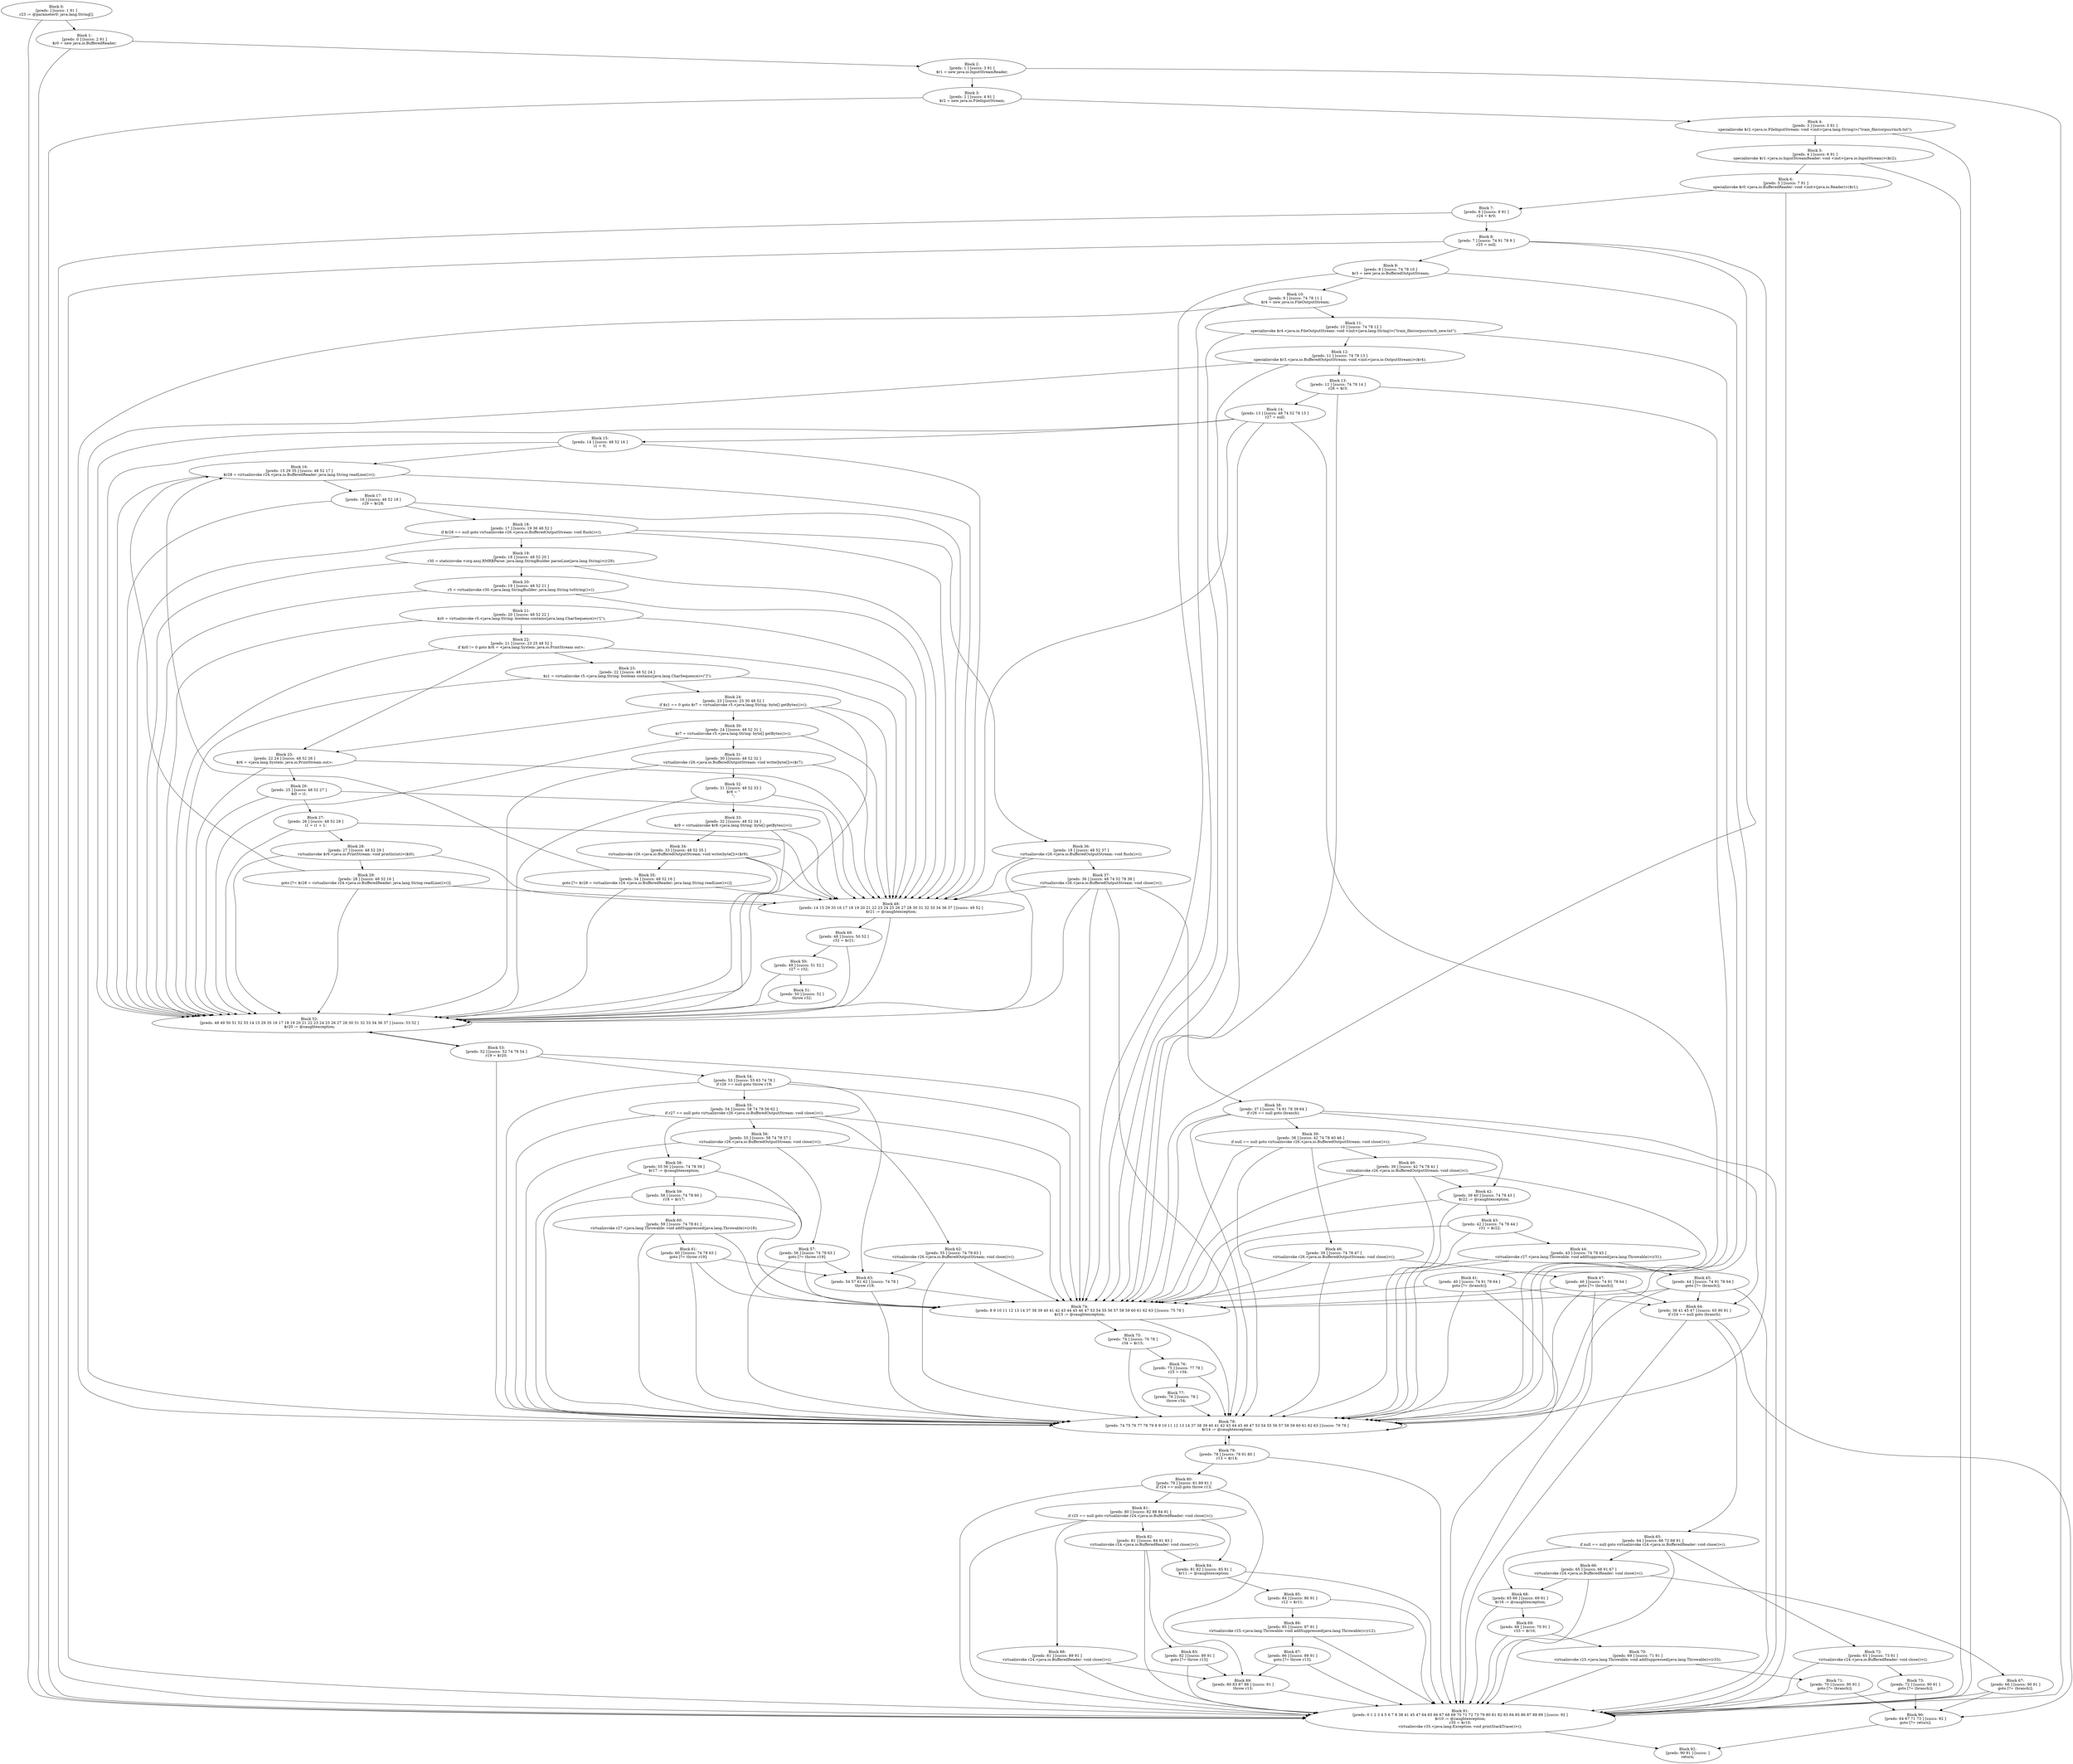 digraph "unitGraph" {
    "Block 0:
[preds: ] [succs: 1 91 ]
r23 := @parameter0: java.lang.String[];
"
    "Block 1:
[preds: 0 ] [succs: 2 91 ]
$r0 = new java.io.BufferedReader;
"
    "Block 2:
[preds: 1 ] [succs: 3 91 ]
$r1 = new java.io.InputStreamReader;
"
    "Block 3:
[preds: 2 ] [succs: 4 91 ]
$r2 = new java.io.FileInputStream;
"
    "Block 4:
[preds: 3 ] [succs: 5 91 ]
specialinvoke $r2.<java.io.FileInputStream: void <init>(java.lang.String)>(\"train_file/corpus/rmrb.txt\");
"
    "Block 5:
[preds: 4 ] [succs: 6 91 ]
specialinvoke $r1.<java.io.InputStreamReader: void <init>(java.io.InputStream)>($r2);
"
    "Block 6:
[preds: 5 ] [succs: 7 91 ]
specialinvoke $r0.<java.io.BufferedReader: void <init>(java.io.Reader)>($r1);
"
    "Block 7:
[preds: 6 ] [succs: 8 91 ]
r24 = $r0;
"
    "Block 8:
[preds: 7 ] [succs: 74 91 78 9 ]
r25 = null;
"
    "Block 9:
[preds: 8 ] [succs: 74 78 10 ]
$r3 = new java.io.BufferedOutputStream;
"
    "Block 10:
[preds: 9 ] [succs: 74 78 11 ]
$r4 = new java.io.FileOutputStream;
"
    "Block 11:
[preds: 10 ] [succs: 74 78 12 ]
specialinvoke $r4.<java.io.FileOutputStream: void <init>(java.lang.String)>(\"train_file/corpus/rmrb_new.txt\");
"
    "Block 12:
[preds: 11 ] [succs: 74 78 13 ]
specialinvoke $r3.<java.io.BufferedOutputStream: void <init>(java.io.OutputStream)>($r4);
"
    "Block 13:
[preds: 12 ] [succs: 74 78 14 ]
r26 = $r3;
"
    "Block 14:
[preds: 13 ] [succs: 48 74 52 78 15 ]
r27 = null;
"
    "Block 15:
[preds: 14 ] [succs: 48 52 16 ]
i1 = 0;
"
    "Block 16:
[preds: 15 29 35 ] [succs: 48 52 17 ]
$r28 = virtualinvoke r24.<java.io.BufferedReader: java.lang.String readLine()>();
"
    "Block 17:
[preds: 16 ] [succs: 48 52 18 ]
r29 = $r28;
"
    "Block 18:
[preds: 17 ] [succs: 19 36 48 52 ]
if $r28 == null goto virtualinvoke r26.<java.io.BufferedOutputStream: void flush()>();
"
    "Block 19:
[preds: 18 ] [succs: 48 52 20 ]
r30 = staticinvoke <org.ansj.RMRBParse: java.lang.StringBuilder parseLine(java.lang.String)>(r29);
"
    "Block 20:
[preds: 19 ] [succs: 48 52 21 ]
r5 = virtualinvoke r30.<java.lang.StringBuilder: java.lang.String toString()>();
"
    "Block 21:
[preds: 20 ] [succs: 48 52 22 ]
$z0 = virtualinvoke r5.<java.lang.String: boolean contains(java.lang.CharSequence)>(\"[\");
"
    "Block 22:
[preds: 21 ] [succs: 23 25 48 52 ]
if $z0 != 0 goto $r6 = <java.lang.System: java.io.PrintStream out>;
"
    "Block 23:
[preds: 22 ] [succs: 48 52 24 ]
$z1 = virtualinvoke r5.<java.lang.String: boolean contains(java.lang.CharSequence)>(\"]\");
"
    "Block 24:
[preds: 23 ] [succs: 25 30 48 52 ]
if $z1 == 0 goto $r7 = virtualinvoke r5.<java.lang.String: byte[] getBytes()>();
"
    "Block 25:
[preds: 22 24 ] [succs: 48 52 26 ]
$r6 = <java.lang.System: java.io.PrintStream out>;
"
    "Block 26:
[preds: 25 ] [succs: 48 52 27 ]
$i0 = i1;
"
    "Block 27:
[preds: 26 ] [succs: 48 52 28 ]
i1 = i1 + 1;
"
    "Block 28:
[preds: 27 ] [succs: 48 52 29 ]
virtualinvoke $r6.<java.io.PrintStream: void println(int)>($i0);
"
    "Block 29:
[preds: 28 ] [succs: 48 52 16 ]
goto [?= $r28 = virtualinvoke r24.<java.io.BufferedReader: java.lang.String readLine()>()];
"
    "Block 30:
[preds: 24 ] [succs: 48 52 31 ]
$r7 = virtualinvoke r5.<java.lang.String: byte[] getBytes()>();
"
    "Block 31:
[preds: 30 ] [succs: 48 52 32 ]
virtualinvoke r26.<java.io.BufferedOutputStream: void write(byte[])>($r7);
"
    "Block 32:
[preds: 31 ] [succs: 48 52 33 ]
$r8 = \"\n\";
"
    "Block 33:
[preds: 32 ] [succs: 48 52 34 ]
$r9 = virtualinvoke $r8.<java.lang.String: byte[] getBytes()>();
"
    "Block 34:
[preds: 33 ] [succs: 48 52 35 ]
virtualinvoke r26.<java.io.BufferedOutputStream: void write(byte[])>($r9);
"
    "Block 35:
[preds: 34 ] [succs: 48 52 16 ]
goto [?= $r28 = virtualinvoke r24.<java.io.BufferedReader: java.lang.String readLine()>()];
"
    "Block 36:
[preds: 18 ] [succs: 48 52 37 ]
virtualinvoke r26.<java.io.BufferedOutputStream: void flush()>();
"
    "Block 37:
[preds: 36 ] [succs: 48 74 52 78 38 ]
virtualinvoke r26.<java.io.BufferedOutputStream: void close()>();
"
    "Block 38:
[preds: 37 ] [succs: 74 91 78 39 64 ]
if r26 == null goto (branch);
"
    "Block 39:
[preds: 38 ] [succs: 42 74 78 40 46 ]
if null == null goto virtualinvoke r26.<java.io.BufferedOutputStream: void close()>();
"
    "Block 40:
[preds: 39 ] [succs: 42 74 78 41 ]
virtualinvoke r26.<java.io.BufferedOutputStream: void close()>();
"
    "Block 41:
[preds: 40 ] [succs: 74 91 78 64 ]
goto [?= (branch)];
"
    "Block 42:
[preds: 39 40 ] [succs: 74 78 43 ]
$r22 := @caughtexception;
"
    "Block 43:
[preds: 42 ] [succs: 74 78 44 ]
r31 = $r22;
"
    "Block 44:
[preds: 43 ] [succs: 74 78 45 ]
virtualinvoke r27.<java.lang.Throwable: void addSuppressed(java.lang.Throwable)>(r31);
"
    "Block 45:
[preds: 44 ] [succs: 74 91 78 64 ]
goto [?= (branch)];
"
    "Block 46:
[preds: 39 ] [succs: 74 78 47 ]
virtualinvoke r26.<java.io.BufferedOutputStream: void close()>();
"
    "Block 47:
[preds: 46 ] [succs: 74 91 78 64 ]
goto [?= (branch)];
"
    "Block 48:
[preds: 14 15 29 35 16 17 18 19 20 21 22 23 24 25 26 27 28 30 31 32 33 34 36 37 ] [succs: 49 52 ]
$r21 := @caughtexception;
"
    "Block 49:
[preds: 48 ] [succs: 50 52 ]
r32 = $r21;
"
    "Block 50:
[preds: 49 ] [succs: 51 52 ]
r27 = r32;
"
    "Block 51:
[preds: 50 ] [succs: 52 ]
throw r32;
"
    "Block 52:
[preds: 48 49 50 51 52 53 14 15 29 35 16 17 18 19 20 21 22 23 24 25 26 27 28 30 31 32 33 34 36 37 ] [succs: 53 52 ]
$r20 := @caughtexception;
"
    "Block 53:
[preds: 52 ] [succs: 52 74 78 54 ]
r19 = $r20;
"
    "Block 54:
[preds: 53 ] [succs: 55 63 74 78 ]
if r26 == null goto throw r19;
"
    "Block 55:
[preds: 54 ] [succs: 58 74 78 56 62 ]
if r27 == null goto virtualinvoke r26.<java.io.BufferedOutputStream: void close()>();
"
    "Block 56:
[preds: 55 ] [succs: 58 74 78 57 ]
virtualinvoke r26.<java.io.BufferedOutputStream: void close()>();
"
    "Block 57:
[preds: 56 ] [succs: 74 78 63 ]
goto [?= throw r19];
"
    "Block 58:
[preds: 55 56 ] [succs: 74 78 59 ]
$r17 := @caughtexception;
"
    "Block 59:
[preds: 58 ] [succs: 74 78 60 ]
r18 = $r17;
"
    "Block 60:
[preds: 59 ] [succs: 74 78 61 ]
virtualinvoke r27.<java.lang.Throwable: void addSuppressed(java.lang.Throwable)>(r18);
"
    "Block 61:
[preds: 60 ] [succs: 74 78 63 ]
goto [?= throw r19];
"
    "Block 62:
[preds: 55 ] [succs: 74 78 63 ]
virtualinvoke r26.<java.io.BufferedOutputStream: void close()>();
"
    "Block 63:
[preds: 54 57 61 62 ] [succs: 74 78 ]
throw r19;
"
    "Block 64:
[preds: 38 41 45 47 ] [succs: 65 90 91 ]
if r24 == null goto (branch);
"
    "Block 65:
[preds: 64 ] [succs: 66 72 68 91 ]
if null == null goto virtualinvoke r24.<java.io.BufferedReader: void close()>();
"
    "Block 66:
[preds: 65 ] [succs: 68 91 67 ]
virtualinvoke r24.<java.io.BufferedReader: void close()>();
"
    "Block 67:
[preds: 66 ] [succs: 90 91 ]
goto [?= (branch)];
"
    "Block 68:
[preds: 65 66 ] [succs: 69 91 ]
$r16 := @caughtexception;
"
    "Block 69:
[preds: 68 ] [succs: 70 91 ]
r33 = $r16;
"
    "Block 70:
[preds: 69 ] [succs: 71 91 ]
virtualinvoke r25.<java.lang.Throwable: void addSuppressed(java.lang.Throwable)>(r33);
"
    "Block 71:
[preds: 70 ] [succs: 90 91 ]
goto [?= (branch)];
"
    "Block 72:
[preds: 65 ] [succs: 73 91 ]
virtualinvoke r24.<java.io.BufferedReader: void close()>();
"
    "Block 73:
[preds: 72 ] [succs: 90 91 ]
goto [?= (branch)];
"
    "Block 74:
[preds: 8 9 10 11 12 13 14 37 38 39 40 41 42 43 44 45 46 47 53 54 55 56 57 58 59 60 61 62 63 ] [succs: 75 78 ]
$r15 := @caughtexception;
"
    "Block 75:
[preds: 74 ] [succs: 76 78 ]
r34 = $r15;
"
    "Block 76:
[preds: 75 ] [succs: 77 78 ]
r25 = r34;
"
    "Block 77:
[preds: 76 ] [succs: 78 ]
throw r34;
"
    "Block 78:
[preds: 74 75 76 77 78 79 8 9 10 11 12 13 14 37 38 39 40 41 42 43 44 45 46 47 53 54 55 56 57 58 59 60 61 62 63 ] [succs: 79 78 ]
$r14 := @caughtexception;
"
    "Block 79:
[preds: 78 ] [succs: 78 91 80 ]
r13 = $r14;
"
    "Block 80:
[preds: 79 ] [succs: 81 89 91 ]
if r24 == null goto throw r13;
"
    "Block 81:
[preds: 80 ] [succs: 82 88 84 91 ]
if r25 == null goto virtualinvoke r24.<java.io.BufferedReader: void close()>();
"
    "Block 82:
[preds: 81 ] [succs: 84 91 83 ]
virtualinvoke r24.<java.io.BufferedReader: void close()>();
"
    "Block 83:
[preds: 82 ] [succs: 89 91 ]
goto [?= throw r13];
"
    "Block 84:
[preds: 81 82 ] [succs: 85 91 ]
$r11 := @caughtexception;
"
    "Block 85:
[preds: 84 ] [succs: 86 91 ]
r12 = $r11;
"
    "Block 86:
[preds: 85 ] [succs: 87 91 ]
virtualinvoke r25.<java.lang.Throwable: void addSuppressed(java.lang.Throwable)>(r12);
"
    "Block 87:
[preds: 86 ] [succs: 89 91 ]
goto [?= throw r13];
"
    "Block 88:
[preds: 81 ] [succs: 89 91 ]
virtualinvoke r24.<java.io.BufferedReader: void close()>();
"
    "Block 89:
[preds: 80 83 87 88 ] [succs: 91 ]
throw r13;
"
    "Block 90:
[preds: 64 67 71 73 ] [succs: 92 ]
goto [?= return];
"
    "Block 91:
[preds: 0 1 2 3 4 5 6 7 8 38 41 45 47 64 65 66 67 68 69 70 71 72 73 79 80 81 82 83 84 85 86 87 88 89 ] [succs: 92 ]
$r10 := @caughtexception;
r35 = $r10;
virtualinvoke r35.<java.lang.Exception: void printStackTrace()>();
"
    "Block 92:
[preds: 90 91 ] [succs: ]
return;
"
    "Block 0:
[preds: ] [succs: 1 91 ]
r23 := @parameter0: java.lang.String[];
"->"Block 1:
[preds: 0 ] [succs: 2 91 ]
$r0 = new java.io.BufferedReader;
";
    "Block 0:
[preds: ] [succs: 1 91 ]
r23 := @parameter0: java.lang.String[];
"->"Block 91:
[preds: 0 1 2 3 4 5 6 7 8 38 41 45 47 64 65 66 67 68 69 70 71 72 73 79 80 81 82 83 84 85 86 87 88 89 ] [succs: 92 ]
$r10 := @caughtexception;
r35 = $r10;
virtualinvoke r35.<java.lang.Exception: void printStackTrace()>();
";
    "Block 1:
[preds: 0 ] [succs: 2 91 ]
$r0 = new java.io.BufferedReader;
"->"Block 2:
[preds: 1 ] [succs: 3 91 ]
$r1 = new java.io.InputStreamReader;
";
    "Block 1:
[preds: 0 ] [succs: 2 91 ]
$r0 = new java.io.BufferedReader;
"->"Block 91:
[preds: 0 1 2 3 4 5 6 7 8 38 41 45 47 64 65 66 67 68 69 70 71 72 73 79 80 81 82 83 84 85 86 87 88 89 ] [succs: 92 ]
$r10 := @caughtexception;
r35 = $r10;
virtualinvoke r35.<java.lang.Exception: void printStackTrace()>();
";
    "Block 2:
[preds: 1 ] [succs: 3 91 ]
$r1 = new java.io.InputStreamReader;
"->"Block 3:
[preds: 2 ] [succs: 4 91 ]
$r2 = new java.io.FileInputStream;
";
    "Block 2:
[preds: 1 ] [succs: 3 91 ]
$r1 = new java.io.InputStreamReader;
"->"Block 91:
[preds: 0 1 2 3 4 5 6 7 8 38 41 45 47 64 65 66 67 68 69 70 71 72 73 79 80 81 82 83 84 85 86 87 88 89 ] [succs: 92 ]
$r10 := @caughtexception;
r35 = $r10;
virtualinvoke r35.<java.lang.Exception: void printStackTrace()>();
";
    "Block 3:
[preds: 2 ] [succs: 4 91 ]
$r2 = new java.io.FileInputStream;
"->"Block 4:
[preds: 3 ] [succs: 5 91 ]
specialinvoke $r2.<java.io.FileInputStream: void <init>(java.lang.String)>(\"train_file/corpus/rmrb.txt\");
";
    "Block 3:
[preds: 2 ] [succs: 4 91 ]
$r2 = new java.io.FileInputStream;
"->"Block 91:
[preds: 0 1 2 3 4 5 6 7 8 38 41 45 47 64 65 66 67 68 69 70 71 72 73 79 80 81 82 83 84 85 86 87 88 89 ] [succs: 92 ]
$r10 := @caughtexception;
r35 = $r10;
virtualinvoke r35.<java.lang.Exception: void printStackTrace()>();
";
    "Block 4:
[preds: 3 ] [succs: 5 91 ]
specialinvoke $r2.<java.io.FileInputStream: void <init>(java.lang.String)>(\"train_file/corpus/rmrb.txt\");
"->"Block 5:
[preds: 4 ] [succs: 6 91 ]
specialinvoke $r1.<java.io.InputStreamReader: void <init>(java.io.InputStream)>($r2);
";
    "Block 4:
[preds: 3 ] [succs: 5 91 ]
specialinvoke $r2.<java.io.FileInputStream: void <init>(java.lang.String)>(\"train_file/corpus/rmrb.txt\");
"->"Block 91:
[preds: 0 1 2 3 4 5 6 7 8 38 41 45 47 64 65 66 67 68 69 70 71 72 73 79 80 81 82 83 84 85 86 87 88 89 ] [succs: 92 ]
$r10 := @caughtexception;
r35 = $r10;
virtualinvoke r35.<java.lang.Exception: void printStackTrace()>();
";
    "Block 5:
[preds: 4 ] [succs: 6 91 ]
specialinvoke $r1.<java.io.InputStreamReader: void <init>(java.io.InputStream)>($r2);
"->"Block 6:
[preds: 5 ] [succs: 7 91 ]
specialinvoke $r0.<java.io.BufferedReader: void <init>(java.io.Reader)>($r1);
";
    "Block 5:
[preds: 4 ] [succs: 6 91 ]
specialinvoke $r1.<java.io.InputStreamReader: void <init>(java.io.InputStream)>($r2);
"->"Block 91:
[preds: 0 1 2 3 4 5 6 7 8 38 41 45 47 64 65 66 67 68 69 70 71 72 73 79 80 81 82 83 84 85 86 87 88 89 ] [succs: 92 ]
$r10 := @caughtexception;
r35 = $r10;
virtualinvoke r35.<java.lang.Exception: void printStackTrace()>();
";
    "Block 6:
[preds: 5 ] [succs: 7 91 ]
specialinvoke $r0.<java.io.BufferedReader: void <init>(java.io.Reader)>($r1);
"->"Block 7:
[preds: 6 ] [succs: 8 91 ]
r24 = $r0;
";
    "Block 6:
[preds: 5 ] [succs: 7 91 ]
specialinvoke $r0.<java.io.BufferedReader: void <init>(java.io.Reader)>($r1);
"->"Block 91:
[preds: 0 1 2 3 4 5 6 7 8 38 41 45 47 64 65 66 67 68 69 70 71 72 73 79 80 81 82 83 84 85 86 87 88 89 ] [succs: 92 ]
$r10 := @caughtexception;
r35 = $r10;
virtualinvoke r35.<java.lang.Exception: void printStackTrace()>();
";
    "Block 7:
[preds: 6 ] [succs: 8 91 ]
r24 = $r0;
"->"Block 8:
[preds: 7 ] [succs: 74 91 78 9 ]
r25 = null;
";
    "Block 7:
[preds: 6 ] [succs: 8 91 ]
r24 = $r0;
"->"Block 91:
[preds: 0 1 2 3 4 5 6 7 8 38 41 45 47 64 65 66 67 68 69 70 71 72 73 79 80 81 82 83 84 85 86 87 88 89 ] [succs: 92 ]
$r10 := @caughtexception;
r35 = $r10;
virtualinvoke r35.<java.lang.Exception: void printStackTrace()>();
";
    "Block 8:
[preds: 7 ] [succs: 74 91 78 9 ]
r25 = null;
"->"Block 74:
[preds: 8 9 10 11 12 13 14 37 38 39 40 41 42 43 44 45 46 47 53 54 55 56 57 58 59 60 61 62 63 ] [succs: 75 78 ]
$r15 := @caughtexception;
";
    "Block 8:
[preds: 7 ] [succs: 74 91 78 9 ]
r25 = null;
"->"Block 91:
[preds: 0 1 2 3 4 5 6 7 8 38 41 45 47 64 65 66 67 68 69 70 71 72 73 79 80 81 82 83 84 85 86 87 88 89 ] [succs: 92 ]
$r10 := @caughtexception;
r35 = $r10;
virtualinvoke r35.<java.lang.Exception: void printStackTrace()>();
";
    "Block 8:
[preds: 7 ] [succs: 74 91 78 9 ]
r25 = null;
"->"Block 78:
[preds: 74 75 76 77 78 79 8 9 10 11 12 13 14 37 38 39 40 41 42 43 44 45 46 47 53 54 55 56 57 58 59 60 61 62 63 ] [succs: 79 78 ]
$r14 := @caughtexception;
";
    "Block 8:
[preds: 7 ] [succs: 74 91 78 9 ]
r25 = null;
"->"Block 9:
[preds: 8 ] [succs: 74 78 10 ]
$r3 = new java.io.BufferedOutputStream;
";
    "Block 9:
[preds: 8 ] [succs: 74 78 10 ]
$r3 = new java.io.BufferedOutputStream;
"->"Block 74:
[preds: 8 9 10 11 12 13 14 37 38 39 40 41 42 43 44 45 46 47 53 54 55 56 57 58 59 60 61 62 63 ] [succs: 75 78 ]
$r15 := @caughtexception;
";
    "Block 9:
[preds: 8 ] [succs: 74 78 10 ]
$r3 = new java.io.BufferedOutputStream;
"->"Block 78:
[preds: 74 75 76 77 78 79 8 9 10 11 12 13 14 37 38 39 40 41 42 43 44 45 46 47 53 54 55 56 57 58 59 60 61 62 63 ] [succs: 79 78 ]
$r14 := @caughtexception;
";
    "Block 9:
[preds: 8 ] [succs: 74 78 10 ]
$r3 = new java.io.BufferedOutputStream;
"->"Block 10:
[preds: 9 ] [succs: 74 78 11 ]
$r4 = new java.io.FileOutputStream;
";
    "Block 10:
[preds: 9 ] [succs: 74 78 11 ]
$r4 = new java.io.FileOutputStream;
"->"Block 74:
[preds: 8 9 10 11 12 13 14 37 38 39 40 41 42 43 44 45 46 47 53 54 55 56 57 58 59 60 61 62 63 ] [succs: 75 78 ]
$r15 := @caughtexception;
";
    "Block 10:
[preds: 9 ] [succs: 74 78 11 ]
$r4 = new java.io.FileOutputStream;
"->"Block 78:
[preds: 74 75 76 77 78 79 8 9 10 11 12 13 14 37 38 39 40 41 42 43 44 45 46 47 53 54 55 56 57 58 59 60 61 62 63 ] [succs: 79 78 ]
$r14 := @caughtexception;
";
    "Block 10:
[preds: 9 ] [succs: 74 78 11 ]
$r4 = new java.io.FileOutputStream;
"->"Block 11:
[preds: 10 ] [succs: 74 78 12 ]
specialinvoke $r4.<java.io.FileOutputStream: void <init>(java.lang.String)>(\"train_file/corpus/rmrb_new.txt\");
";
    "Block 11:
[preds: 10 ] [succs: 74 78 12 ]
specialinvoke $r4.<java.io.FileOutputStream: void <init>(java.lang.String)>(\"train_file/corpus/rmrb_new.txt\");
"->"Block 74:
[preds: 8 9 10 11 12 13 14 37 38 39 40 41 42 43 44 45 46 47 53 54 55 56 57 58 59 60 61 62 63 ] [succs: 75 78 ]
$r15 := @caughtexception;
";
    "Block 11:
[preds: 10 ] [succs: 74 78 12 ]
specialinvoke $r4.<java.io.FileOutputStream: void <init>(java.lang.String)>(\"train_file/corpus/rmrb_new.txt\");
"->"Block 78:
[preds: 74 75 76 77 78 79 8 9 10 11 12 13 14 37 38 39 40 41 42 43 44 45 46 47 53 54 55 56 57 58 59 60 61 62 63 ] [succs: 79 78 ]
$r14 := @caughtexception;
";
    "Block 11:
[preds: 10 ] [succs: 74 78 12 ]
specialinvoke $r4.<java.io.FileOutputStream: void <init>(java.lang.String)>(\"train_file/corpus/rmrb_new.txt\");
"->"Block 12:
[preds: 11 ] [succs: 74 78 13 ]
specialinvoke $r3.<java.io.BufferedOutputStream: void <init>(java.io.OutputStream)>($r4);
";
    "Block 12:
[preds: 11 ] [succs: 74 78 13 ]
specialinvoke $r3.<java.io.BufferedOutputStream: void <init>(java.io.OutputStream)>($r4);
"->"Block 74:
[preds: 8 9 10 11 12 13 14 37 38 39 40 41 42 43 44 45 46 47 53 54 55 56 57 58 59 60 61 62 63 ] [succs: 75 78 ]
$r15 := @caughtexception;
";
    "Block 12:
[preds: 11 ] [succs: 74 78 13 ]
specialinvoke $r3.<java.io.BufferedOutputStream: void <init>(java.io.OutputStream)>($r4);
"->"Block 78:
[preds: 74 75 76 77 78 79 8 9 10 11 12 13 14 37 38 39 40 41 42 43 44 45 46 47 53 54 55 56 57 58 59 60 61 62 63 ] [succs: 79 78 ]
$r14 := @caughtexception;
";
    "Block 12:
[preds: 11 ] [succs: 74 78 13 ]
specialinvoke $r3.<java.io.BufferedOutputStream: void <init>(java.io.OutputStream)>($r4);
"->"Block 13:
[preds: 12 ] [succs: 74 78 14 ]
r26 = $r3;
";
    "Block 13:
[preds: 12 ] [succs: 74 78 14 ]
r26 = $r3;
"->"Block 74:
[preds: 8 9 10 11 12 13 14 37 38 39 40 41 42 43 44 45 46 47 53 54 55 56 57 58 59 60 61 62 63 ] [succs: 75 78 ]
$r15 := @caughtexception;
";
    "Block 13:
[preds: 12 ] [succs: 74 78 14 ]
r26 = $r3;
"->"Block 78:
[preds: 74 75 76 77 78 79 8 9 10 11 12 13 14 37 38 39 40 41 42 43 44 45 46 47 53 54 55 56 57 58 59 60 61 62 63 ] [succs: 79 78 ]
$r14 := @caughtexception;
";
    "Block 13:
[preds: 12 ] [succs: 74 78 14 ]
r26 = $r3;
"->"Block 14:
[preds: 13 ] [succs: 48 74 52 78 15 ]
r27 = null;
";
    "Block 14:
[preds: 13 ] [succs: 48 74 52 78 15 ]
r27 = null;
"->"Block 48:
[preds: 14 15 29 35 16 17 18 19 20 21 22 23 24 25 26 27 28 30 31 32 33 34 36 37 ] [succs: 49 52 ]
$r21 := @caughtexception;
";
    "Block 14:
[preds: 13 ] [succs: 48 74 52 78 15 ]
r27 = null;
"->"Block 74:
[preds: 8 9 10 11 12 13 14 37 38 39 40 41 42 43 44 45 46 47 53 54 55 56 57 58 59 60 61 62 63 ] [succs: 75 78 ]
$r15 := @caughtexception;
";
    "Block 14:
[preds: 13 ] [succs: 48 74 52 78 15 ]
r27 = null;
"->"Block 52:
[preds: 48 49 50 51 52 53 14 15 29 35 16 17 18 19 20 21 22 23 24 25 26 27 28 30 31 32 33 34 36 37 ] [succs: 53 52 ]
$r20 := @caughtexception;
";
    "Block 14:
[preds: 13 ] [succs: 48 74 52 78 15 ]
r27 = null;
"->"Block 78:
[preds: 74 75 76 77 78 79 8 9 10 11 12 13 14 37 38 39 40 41 42 43 44 45 46 47 53 54 55 56 57 58 59 60 61 62 63 ] [succs: 79 78 ]
$r14 := @caughtexception;
";
    "Block 14:
[preds: 13 ] [succs: 48 74 52 78 15 ]
r27 = null;
"->"Block 15:
[preds: 14 ] [succs: 48 52 16 ]
i1 = 0;
";
    "Block 15:
[preds: 14 ] [succs: 48 52 16 ]
i1 = 0;
"->"Block 48:
[preds: 14 15 29 35 16 17 18 19 20 21 22 23 24 25 26 27 28 30 31 32 33 34 36 37 ] [succs: 49 52 ]
$r21 := @caughtexception;
";
    "Block 15:
[preds: 14 ] [succs: 48 52 16 ]
i1 = 0;
"->"Block 52:
[preds: 48 49 50 51 52 53 14 15 29 35 16 17 18 19 20 21 22 23 24 25 26 27 28 30 31 32 33 34 36 37 ] [succs: 53 52 ]
$r20 := @caughtexception;
";
    "Block 15:
[preds: 14 ] [succs: 48 52 16 ]
i1 = 0;
"->"Block 16:
[preds: 15 29 35 ] [succs: 48 52 17 ]
$r28 = virtualinvoke r24.<java.io.BufferedReader: java.lang.String readLine()>();
";
    "Block 16:
[preds: 15 29 35 ] [succs: 48 52 17 ]
$r28 = virtualinvoke r24.<java.io.BufferedReader: java.lang.String readLine()>();
"->"Block 48:
[preds: 14 15 29 35 16 17 18 19 20 21 22 23 24 25 26 27 28 30 31 32 33 34 36 37 ] [succs: 49 52 ]
$r21 := @caughtexception;
";
    "Block 16:
[preds: 15 29 35 ] [succs: 48 52 17 ]
$r28 = virtualinvoke r24.<java.io.BufferedReader: java.lang.String readLine()>();
"->"Block 52:
[preds: 48 49 50 51 52 53 14 15 29 35 16 17 18 19 20 21 22 23 24 25 26 27 28 30 31 32 33 34 36 37 ] [succs: 53 52 ]
$r20 := @caughtexception;
";
    "Block 16:
[preds: 15 29 35 ] [succs: 48 52 17 ]
$r28 = virtualinvoke r24.<java.io.BufferedReader: java.lang.String readLine()>();
"->"Block 17:
[preds: 16 ] [succs: 48 52 18 ]
r29 = $r28;
";
    "Block 17:
[preds: 16 ] [succs: 48 52 18 ]
r29 = $r28;
"->"Block 48:
[preds: 14 15 29 35 16 17 18 19 20 21 22 23 24 25 26 27 28 30 31 32 33 34 36 37 ] [succs: 49 52 ]
$r21 := @caughtexception;
";
    "Block 17:
[preds: 16 ] [succs: 48 52 18 ]
r29 = $r28;
"->"Block 52:
[preds: 48 49 50 51 52 53 14 15 29 35 16 17 18 19 20 21 22 23 24 25 26 27 28 30 31 32 33 34 36 37 ] [succs: 53 52 ]
$r20 := @caughtexception;
";
    "Block 17:
[preds: 16 ] [succs: 48 52 18 ]
r29 = $r28;
"->"Block 18:
[preds: 17 ] [succs: 19 36 48 52 ]
if $r28 == null goto virtualinvoke r26.<java.io.BufferedOutputStream: void flush()>();
";
    "Block 18:
[preds: 17 ] [succs: 19 36 48 52 ]
if $r28 == null goto virtualinvoke r26.<java.io.BufferedOutputStream: void flush()>();
"->"Block 19:
[preds: 18 ] [succs: 48 52 20 ]
r30 = staticinvoke <org.ansj.RMRBParse: java.lang.StringBuilder parseLine(java.lang.String)>(r29);
";
    "Block 18:
[preds: 17 ] [succs: 19 36 48 52 ]
if $r28 == null goto virtualinvoke r26.<java.io.BufferedOutputStream: void flush()>();
"->"Block 36:
[preds: 18 ] [succs: 48 52 37 ]
virtualinvoke r26.<java.io.BufferedOutputStream: void flush()>();
";
    "Block 18:
[preds: 17 ] [succs: 19 36 48 52 ]
if $r28 == null goto virtualinvoke r26.<java.io.BufferedOutputStream: void flush()>();
"->"Block 48:
[preds: 14 15 29 35 16 17 18 19 20 21 22 23 24 25 26 27 28 30 31 32 33 34 36 37 ] [succs: 49 52 ]
$r21 := @caughtexception;
";
    "Block 18:
[preds: 17 ] [succs: 19 36 48 52 ]
if $r28 == null goto virtualinvoke r26.<java.io.BufferedOutputStream: void flush()>();
"->"Block 52:
[preds: 48 49 50 51 52 53 14 15 29 35 16 17 18 19 20 21 22 23 24 25 26 27 28 30 31 32 33 34 36 37 ] [succs: 53 52 ]
$r20 := @caughtexception;
";
    "Block 19:
[preds: 18 ] [succs: 48 52 20 ]
r30 = staticinvoke <org.ansj.RMRBParse: java.lang.StringBuilder parseLine(java.lang.String)>(r29);
"->"Block 48:
[preds: 14 15 29 35 16 17 18 19 20 21 22 23 24 25 26 27 28 30 31 32 33 34 36 37 ] [succs: 49 52 ]
$r21 := @caughtexception;
";
    "Block 19:
[preds: 18 ] [succs: 48 52 20 ]
r30 = staticinvoke <org.ansj.RMRBParse: java.lang.StringBuilder parseLine(java.lang.String)>(r29);
"->"Block 52:
[preds: 48 49 50 51 52 53 14 15 29 35 16 17 18 19 20 21 22 23 24 25 26 27 28 30 31 32 33 34 36 37 ] [succs: 53 52 ]
$r20 := @caughtexception;
";
    "Block 19:
[preds: 18 ] [succs: 48 52 20 ]
r30 = staticinvoke <org.ansj.RMRBParse: java.lang.StringBuilder parseLine(java.lang.String)>(r29);
"->"Block 20:
[preds: 19 ] [succs: 48 52 21 ]
r5 = virtualinvoke r30.<java.lang.StringBuilder: java.lang.String toString()>();
";
    "Block 20:
[preds: 19 ] [succs: 48 52 21 ]
r5 = virtualinvoke r30.<java.lang.StringBuilder: java.lang.String toString()>();
"->"Block 48:
[preds: 14 15 29 35 16 17 18 19 20 21 22 23 24 25 26 27 28 30 31 32 33 34 36 37 ] [succs: 49 52 ]
$r21 := @caughtexception;
";
    "Block 20:
[preds: 19 ] [succs: 48 52 21 ]
r5 = virtualinvoke r30.<java.lang.StringBuilder: java.lang.String toString()>();
"->"Block 52:
[preds: 48 49 50 51 52 53 14 15 29 35 16 17 18 19 20 21 22 23 24 25 26 27 28 30 31 32 33 34 36 37 ] [succs: 53 52 ]
$r20 := @caughtexception;
";
    "Block 20:
[preds: 19 ] [succs: 48 52 21 ]
r5 = virtualinvoke r30.<java.lang.StringBuilder: java.lang.String toString()>();
"->"Block 21:
[preds: 20 ] [succs: 48 52 22 ]
$z0 = virtualinvoke r5.<java.lang.String: boolean contains(java.lang.CharSequence)>(\"[\");
";
    "Block 21:
[preds: 20 ] [succs: 48 52 22 ]
$z0 = virtualinvoke r5.<java.lang.String: boolean contains(java.lang.CharSequence)>(\"[\");
"->"Block 48:
[preds: 14 15 29 35 16 17 18 19 20 21 22 23 24 25 26 27 28 30 31 32 33 34 36 37 ] [succs: 49 52 ]
$r21 := @caughtexception;
";
    "Block 21:
[preds: 20 ] [succs: 48 52 22 ]
$z0 = virtualinvoke r5.<java.lang.String: boolean contains(java.lang.CharSequence)>(\"[\");
"->"Block 52:
[preds: 48 49 50 51 52 53 14 15 29 35 16 17 18 19 20 21 22 23 24 25 26 27 28 30 31 32 33 34 36 37 ] [succs: 53 52 ]
$r20 := @caughtexception;
";
    "Block 21:
[preds: 20 ] [succs: 48 52 22 ]
$z0 = virtualinvoke r5.<java.lang.String: boolean contains(java.lang.CharSequence)>(\"[\");
"->"Block 22:
[preds: 21 ] [succs: 23 25 48 52 ]
if $z0 != 0 goto $r6 = <java.lang.System: java.io.PrintStream out>;
";
    "Block 22:
[preds: 21 ] [succs: 23 25 48 52 ]
if $z0 != 0 goto $r6 = <java.lang.System: java.io.PrintStream out>;
"->"Block 23:
[preds: 22 ] [succs: 48 52 24 ]
$z1 = virtualinvoke r5.<java.lang.String: boolean contains(java.lang.CharSequence)>(\"]\");
";
    "Block 22:
[preds: 21 ] [succs: 23 25 48 52 ]
if $z0 != 0 goto $r6 = <java.lang.System: java.io.PrintStream out>;
"->"Block 25:
[preds: 22 24 ] [succs: 48 52 26 ]
$r6 = <java.lang.System: java.io.PrintStream out>;
";
    "Block 22:
[preds: 21 ] [succs: 23 25 48 52 ]
if $z0 != 0 goto $r6 = <java.lang.System: java.io.PrintStream out>;
"->"Block 48:
[preds: 14 15 29 35 16 17 18 19 20 21 22 23 24 25 26 27 28 30 31 32 33 34 36 37 ] [succs: 49 52 ]
$r21 := @caughtexception;
";
    "Block 22:
[preds: 21 ] [succs: 23 25 48 52 ]
if $z0 != 0 goto $r6 = <java.lang.System: java.io.PrintStream out>;
"->"Block 52:
[preds: 48 49 50 51 52 53 14 15 29 35 16 17 18 19 20 21 22 23 24 25 26 27 28 30 31 32 33 34 36 37 ] [succs: 53 52 ]
$r20 := @caughtexception;
";
    "Block 23:
[preds: 22 ] [succs: 48 52 24 ]
$z1 = virtualinvoke r5.<java.lang.String: boolean contains(java.lang.CharSequence)>(\"]\");
"->"Block 48:
[preds: 14 15 29 35 16 17 18 19 20 21 22 23 24 25 26 27 28 30 31 32 33 34 36 37 ] [succs: 49 52 ]
$r21 := @caughtexception;
";
    "Block 23:
[preds: 22 ] [succs: 48 52 24 ]
$z1 = virtualinvoke r5.<java.lang.String: boolean contains(java.lang.CharSequence)>(\"]\");
"->"Block 52:
[preds: 48 49 50 51 52 53 14 15 29 35 16 17 18 19 20 21 22 23 24 25 26 27 28 30 31 32 33 34 36 37 ] [succs: 53 52 ]
$r20 := @caughtexception;
";
    "Block 23:
[preds: 22 ] [succs: 48 52 24 ]
$z1 = virtualinvoke r5.<java.lang.String: boolean contains(java.lang.CharSequence)>(\"]\");
"->"Block 24:
[preds: 23 ] [succs: 25 30 48 52 ]
if $z1 == 0 goto $r7 = virtualinvoke r5.<java.lang.String: byte[] getBytes()>();
";
    "Block 24:
[preds: 23 ] [succs: 25 30 48 52 ]
if $z1 == 0 goto $r7 = virtualinvoke r5.<java.lang.String: byte[] getBytes()>();
"->"Block 25:
[preds: 22 24 ] [succs: 48 52 26 ]
$r6 = <java.lang.System: java.io.PrintStream out>;
";
    "Block 24:
[preds: 23 ] [succs: 25 30 48 52 ]
if $z1 == 0 goto $r7 = virtualinvoke r5.<java.lang.String: byte[] getBytes()>();
"->"Block 30:
[preds: 24 ] [succs: 48 52 31 ]
$r7 = virtualinvoke r5.<java.lang.String: byte[] getBytes()>();
";
    "Block 24:
[preds: 23 ] [succs: 25 30 48 52 ]
if $z1 == 0 goto $r7 = virtualinvoke r5.<java.lang.String: byte[] getBytes()>();
"->"Block 48:
[preds: 14 15 29 35 16 17 18 19 20 21 22 23 24 25 26 27 28 30 31 32 33 34 36 37 ] [succs: 49 52 ]
$r21 := @caughtexception;
";
    "Block 24:
[preds: 23 ] [succs: 25 30 48 52 ]
if $z1 == 0 goto $r7 = virtualinvoke r5.<java.lang.String: byte[] getBytes()>();
"->"Block 52:
[preds: 48 49 50 51 52 53 14 15 29 35 16 17 18 19 20 21 22 23 24 25 26 27 28 30 31 32 33 34 36 37 ] [succs: 53 52 ]
$r20 := @caughtexception;
";
    "Block 25:
[preds: 22 24 ] [succs: 48 52 26 ]
$r6 = <java.lang.System: java.io.PrintStream out>;
"->"Block 48:
[preds: 14 15 29 35 16 17 18 19 20 21 22 23 24 25 26 27 28 30 31 32 33 34 36 37 ] [succs: 49 52 ]
$r21 := @caughtexception;
";
    "Block 25:
[preds: 22 24 ] [succs: 48 52 26 ]
$r6 = <java.lang.System: java.io.PrintStream out>;
"->"Block 52:
[preds: 48 49 50 51 52 53 14 15 29 35 16 17 18 19 20 21 22 23 24 25 26 27 28 30 31 32 33 34 36 37 ] [succs: 53 52 ]
$r20 := @caughtexception;
";
    "Block 25:
[preds: 22 24 ] [succs: 48 52 26 ]
$r6 = <java.lang.System: java.io.PrintStream out>;
"->"Block 26:
[preds: 25 ] [succs: 48 52 27 ]
$i0 = i1;
";
    "Block 26:
[preds: 25 ] [succs: 48 52 27 ]
$i0 = i1;
"->"Block 48:
[preds: 14 15 29 35 16 17 18 19 20 21 22 23 24 25 26 27 28 30 31 32 33 34 36 37 ] [succs: 49 52 ]
$r21 := @caughtexception;
";
    "Block 26:
[preds: 25 ] [succs: 48 52 27 ]
$i0 = i1;
"->"Block 52:
[preds: 48 49 50 51 52 53 14 15 29 35 16 17 18 19 20 21 22 23 24 25 26 27 28 30 31 32 33 34 36 37 ] [succs: 53 52 ]
$r20 := @caughtexception;
";
    "Block 26:
[preds: 25 ] [succs: 48 52 27 ]
$i0 = i1;
"->"Block 27:
[preds: 26 ] [succs: 48 52 28 ]
i1 = i1 + 1;
";
    "Block 27:
[preds: 26 ] [succs: 48 52 28 ]
i1 = i1 + 1;
"->"Block 48:
[preds: 14 15 29 35 16 17 18 19 20 21 22 23 24 25 26 27 28 30 31 32 33 34 36 37 ] [succs: 49 52 ]
$r21 := @caughtexception;
";
    "Block 27:
[preds: 26 ] [succs: 48 52 28 ]
i1 = i1 + 1;
"->"Block 52:
[preds: 48 49 50 51 52 53 14 15 29 35 16 17 18 19 20 21 22 23 24 25 26 27 28 30 31 32 33 34 36 37 ] [succs: 53 52 ]
$r20 := @caughtexception;
";
    "Block 27:
[preds: 26 ] [succs: 48 52 28 ]
i1 = i1 + 1;
"->"Block 28:
[preds: 27 ] [succs: 48 52 29 ]
virtualinvoke $r6.<java.io.PrintStream: void println(int)>($i0);
";
    "Block 28:
[preds: 27 ] [succs: 48 52 29 ]
virtualinvoke $r6.<java.io.PrintStream: void println(int)>($i0);
"->"Block 48:
[preds: 14 15 29 35 16 17 18 19 20 21 22 23 24 25 26 27 28 30 31 32 33 34 36 37 ] [succs: 49 52 ]
$r21 := @caughtexception;
";
    "Block 28:
[preds: 27 ] [succs: 48 52 29 ]
virtualinvoke $r6.<java.io.PrintStream: void println(int)>($i0);
"->"Block 52:
[preds: 48 49 50 51 52 53 14 15 29 35 16 17 18 19 20 21 22 23 24 25 26 27 28 30 31 32 33 34 36 37 ] [succs: 53 52 ]
$r20 := @caughtexception;
";
    "Block 28:
[preds: 27 ] [succs: 48 52 29 ]
virtualinvoke $r6.<java.io.PrintStream: void println(int)>($i0);
"->"Block 29:
[preds: 28 ] [succs: 48 52 16 ]
goto [?= $r28 = virtualinvoke r24.<java.io.BufferedReader: java.lang.String readLine()>()];
";
    "Block 29:
[preds: 28 ] [succs: 48 52 16 ]
goto [?= $r28 = virtualinvoke r24.<java.io.BufferedReader: java.lang.String readLine()>()];
"->"Block 48:
[preds: 14 15 29 35 16 17 18 19 20 21 22 23 24 25 26 27 28 30 31 32 33 34 36 37 ] [succs: 49 52 ]
$r21 := @caughtexception;
";
    "Block 29:
[preds: 28 ] [succs: 48 52 16 ]
goto [?= $r28 = virtualinvoke r24.<java.io.BufferedReader: java.lang.String readLine()>()];
"->"Block 52:
[preds: 48 49 50 51 52 53 14 15 29 35 16 17 18 19 20 21 22 23 24 25 26 27 28 30 31 32 33 34 36 37 ] [succs: 53 52 ]
$r20 := @caughtexception;
";
    "Block 29:
[preds: 28 ] [succs: 48 52 16 ]
goto [?= $r28 = virtualinvoke r24.<java.io.BufferedReader: java.lang.String readLine()>()];
"->"Block 16:
[preds: 15 29 35 ] [succs: 48 52 17 ]
$r28 = virtualinvoke r24.<java.io.BufferedReader: java.lang.String readLine()>();
";
    "Block 30:
[preds: 24 ] [succs: 48 52 31 ]
$r7 = virtualinvoke r5.<java.lang.String: byte[] getBytes()>();
"->"Block 48:
[preds: 14 15 29 35 16 17 18 19 20 21 22 23 24 25 26 27 28 30 31 32 33 34 36 37 ] [succs: 49 52 ]
$r21 := @caughtexception;
";
    "Block 30:
[preds: 24 ] [succs: 48 52 31 ]
$r7 = virtualinvoke r5.<java.lang.String: byte[] getBytes()>();
"->"Block 52:
[preds: 48 49 50 51 52 53 14 15 29 35 16 17 18 19 20 21 22 23 24 25 26 27 28 30 31 32 33 34 36 37 ] [succs: 53 52 ]
$r20 := @caughtexception;
";
    "Block 30:
[preds: 24 ] [succs: 48 52 31 ]
$r7 = virtualinvoke r5.<java.lang.String: byte[] getBytes()>();
"->"Block 31:
[preds: 30 ] [succs: 48 52 32 ]
virtualinvoke r26.<java.io.BufferedOutputStream: void write(byte[])>($r7);
";
    "Block 31:
[preds: 30 ] [succs: 48 52 32 ]
virtualinvoke r26.<java.io.BufferedOutputStream: void write(byte[])>($r7);
"->"Block 48:
[preds: 14 15 29 35 16 17 18 19 20 21 22 23 24 25 26 27 28 30 31 32 33 34 36 37 ] [succs: 49 52 ]
$r21 := @caughtexception;
";
    "Block 31:
[preds: 30 ] [succs: 48 52 32 ]
virtualinvoke r26.<java.io.BufferedOutputStream: void write(byte[])>($r7);
"->"Block 52:
[preds: 48 49 50 51 52 53 14 15 29 35 16 17 18 19 20 21 22 23 24 25 26 27 28 30 31 32 33 34 36 37 ] [succs: 53 52 ]
$r20 := @caughtexception;
";
    "Block 31:
[preds: 30 ] [succs: 48 52 32 ]
virtualinvoke r26.<java.io.BufferedOutputStream: void write(byte[])>($r7);
"->"Block 32:
[preds: 31 ] [succs: 48 52 33 ]
$r8 = \"\n\";
";
    "Block 32:
[preds: 31 ] [succs: 48 52 33 ]
$r8 = \"\n\";
"->"Block 48:
[preds: 14 15 29 35 16 17 18 19 20 21 22 23 24 25 26 27 28 30 31 32 33 34 36 37 ] [succs: 49 52 ]
$r21 := @caughtexception;
";
    "Block 32:
[preds: 31 ] [succs: 48 52 33 ]
$r8 = \"\n\";
"->"Block 52:
[preds: 48 49 50 51 52 53 14 15 29 35 16 17 18 19 20 21 22 23 24 25 26 27 28 30 31 32 33 34 36 37 ] [succs: 53 52 ]
$r20 := @caughtexception;
";
    "Block 32:
[preds: 31 ] [succs: 48 52 33 ]
$r8 = \"\n\";
"->"Block 33:
[preds: 32 ] [succs: 48 52 34 ]
$r9 = virtualinvoke $r8.<java.lang.String: byte[] getBytes()>();
";
    "Block 33:
[preds: 32 ] [succs: 48 52 34 ]
$r9 = virtualinvoke $r8.<java.lang.String: byte[] getBytes()>();
"->"Block 48:
[preds: 14 15 29 35 16 17 18 19 20 21 22 23 24 25 26 27 28 30 31 32 33 34 36 37 ] [succs: 49 52 ]
$r21 := @caughtexception;
";
    "Block 33:
[preds: 32 ] [succs: 48 52 34 ]
$r9 = virtualinvoke $r8.<java.lang.String: byte[] getBytes()>();
"->"Block 52:
[preds: 48 49 50 51 52 53 14 15 29 35 16 17 18 19 20 21 22 23 24 25 26 27 28 30 31 32 33 34 36 37 ] [succs: 53 52 ]
$r20 := @caughtexception;
";
    "Block 33:
[preds: 32 ] [succs: 48 52 34 ]
$r9 = virtualinvoke $r8.<java.lang.String: byte[] getBytes()>();
"->"Block 34:
[preds: 33 ] [succs: 48 52 35 ]
virtualinvoke r26.<java.io.BufferedOutputStream: void write(byte[])>($r9);
";
    "Block 34:
[preds: 33 ] [succs: 48 52 35 ]
virtualinvoke r26.<java.io.BufferedOutputStream: void write(byte[])>($r9);
"->"Block 48:
[preds: 14 15 29 35 16 17 18 19 20 21 22 23 24 25 26 27 28 30 31 32 33 34 36 37 ] [succs: 49 52 ]
$r21 := @caughtexception;
";
    "Block 34:
[preds: 33 ] [succs: 48 52 35 ]
virtualinvoke r26.<java.io.BufferedOutputStream: void write(byte[])>($r9);
"->"Block 52:
[preds: 48 49 50 51 52 53 14 15 29 35 16 17 18 19 20 21 22 23 24 25 26 27 28 30 31 32 33 34 36 37 ] [succs: 53 52 ]
$r20 := @caughtexception;
";
    "Block 34:
[preds: 33 ] [succs: 48 52 35 ]
virtualinvoke r26.<java.io.BufferedOutputStream: void write(byte[])>($r9);
"->"Block 35:
[preds: 34 ] [succs: 48 52 16 ]
goto [?= $r28 = virtualinvoke r24.<java.io.BufferedReader: java.lang.String readLine()>()];
";
    "Block 35:
[preds: 34 ] [succs: 48 52 16 ]
goto [?= $r28 = virtualinvoke r24.<java.io.BufferedReader: java.lang.String readLine()>()];
"->"Block 48:
[preds: 14 15 29 35 16 17 18 19 20 21 22 23 24 25 26 27 28 30 31 32 33 34 36 37 ] [succs: 49 52 ]
$r21 := @caughtexception;
";
    "Block 35:
[preds: 34 ] [succs: 48 52 16 ]
goto [?= $r28 = virtualinvoke r24.<java.io.BufferedReader: java.lang.String readLine()>()];
"->"Block 52:
[preds: 48 49 50 51 52 53 14 15 29 35 16 17 18 19 20 21 22 23 24 25 26 27 28 30 31 32 33 34 36 37 ] [succs: 53 52 ]
$r20 := @caughtexception;
";
    "Block 35:
[preds: 34 ] [succs: 48 52 16 ]
goto [?= $r28 = virtualinvoke r24.<java.io.BufferedReader: java.lang.String readLine()>()];
"->"Block 16:
[preds: 15 29 35 ] [succs: 48 52 17 ]
$r28 = virtualinvoke r24.<java.io.BufferedReader: java.lang.String readLine()>();
";
    "Block 36:
[preds: 18 ] [succs: 48 52 37 ]
virtualinvoke r26.<java.io.BufferedOutputStream: void flush()>();
"->"Block 48:
[preds: 14 15 29 35 16 17 18 19 20 21 22 23 24 25 26 27 28 30 31 32 33 34 36 37 ] [succs: 49 52 ]
$r21 := @caughtexception;
";
    "Block 36:
[preds: 18 ] [succs: 48 52 37 ]
virtualinvoke r26.<java.io.BufferedOutputStream: void flush()>();
"->"Block 52:
[preds: 48 49 50 51 52 53 14 15 29 35 16 17 18 19 20 21 22 23 24 25 26 27 28 30 31 32 33 34 36 37 ] [succs: 53 52 ]
$r20 := @caughtexception;
";
    "Block 36:
[preds: 18 ] [succs: 48 52 37 ]
virtualinvoke r26.<java.io.BufferedOutputStream: void flush()>();
"->"Block 37:
[preds: 36 ] [succs: 48 74 52 78 38 ]
virtualinvoke r26.<java.io.BufferedOutputStream: void close()>();
";
    "Block 37:
[preds: 36 ] [succs: 48 74 52 78 38 ]
virtualinvoke r26.<java.io.BufferedOutputStream: void close()>();
"->"Block 48:
[preds: 14 15 29 35 16 17 18 19 20 21 22 23 24 25 26 27 28 30 31 32 33 34 36 37 ] [succs: 49 52 ]
$r21 := @caughtexception;
";
    "Block 37:
[preds: 36 ] [succs: 48 74 52 78 38 ]
virtualinvoke r26.<java.io.BufferedOutputStream: void close()>();
"->"Block 74:
[preds: 8 9 10 11 12 13 14 37 38 39 40 41 42 43 44 45 46 47 53 54 55 56 57 58 59 60 61 62 63 ] [succs: 75 78 ]
$r15 := @caughtexception;
";
    "Block 37:
[preds: 36 ] [succs: 48 74 52 78 38 ]
virtualinvoke r26.<java.io.BufferedOutputStream: void close()>();
"->"Block 52:
[preds: 48 49 50 51 52 53 14 15 29 35 16 17 18 19 20 21 22 23 24 25 26 27 28 30 31 32 33 34 36 37 ] [succs: 53 52 ]
$r20 := @caughtexception;
";
    "Block 37:
[preds: 36 ] [succs: 48 74 52 78 38 ]
virtualinvoke r26.<java.io.BufferedOutputStream: void close()>();
"->"Block 78:
[preds: 74 75 76 77 78 79 8 9 10 11 12 13 14 37 38 39 40 41 42 43 44 45 46 47 53 54 55 56 57 58 59 60 61 62 63 ] [succs: 79 78 ]
$r14 := @caughtexception;
";
    "Block 37:
[preds: 36 ] [succs: 48 74 52 78 38 ]
virtualinvoke r26.<java.io.BufferedOutputStream: void close()>();
"->"Block 38:
[preds: 37 ] [succs: 74 91 78 39 64 ]
if r26 == null goto (branch);
";
    "Block 38:
[preds: 37 ] [succs: 74 91 78 39 64 ]
if r26 == null goto (branch);
"->"Block 74:
[preds: 8 9 10 11 12 13 14 37 38 39 40 41 42 43 44 45 46 47 53 54 55 56 57 58 59 60 61 62 63 ] [succs: 75 78 ]
$r15 := @caughtexception;
";
    "Block 38:
[preds: 37 ] [succs: 74 91 78 39 64 ]
if r26 == null goto (branch);
"->"Block 91:
[preds: 0 1 2 3 4 5 6 7 8 38 41 45 47 64 65 66 67 68 69 70 71 72 73 79 80 81 82 83 84 85 86 87 88 89 ] [succs: 92 ]
$r10 := @caughtexception;
r35 = $r10;
virtualinvoke r35.<java.lang.Exception: void printStackTrace()>();
";
    "Block 38:
[preds: 37 ] [succs: 74 91 78 39 64 ]
if r26 == null goto (branch);
"->"Block 78:
[preds: 74 75 76 77 78 79 8 9 10 11 12 13 14 37 38 39 40 41 42 43 44 45 46 47 53 54 55 56 57 58 59 60 61 62 63 ] [succs: 79 78 ]
$r14 := @caughtexception;
";
    "Block 38:
[preds: 37 ] [succs: 74 91 78 39 64 ]
if r26 == null goto (branch);
"->"Block 39:
[preds: 38 ] [succs: 42 74 78 40 46 ]
if null == null goto virtualinvoke r26.<java.io.BufferedOutputStream: void close()>();
";
    "Block 38:
[preds: 37 ] [succs: 74 91 78 39 64 ]
if r26 == null goto (branch);
"->"Block 64:
[preds: 38 41 45 47 ] [succs: 65 90 91 ]
if r24 == null goto (branch);
";
    "Block 39:
[preds: 38 ] [succs: 42 74 78 40 46 ]
if null == null goto virtualinvoke r26.<java.io.BufferedOutputStream: void close()>();
"->"Block 42:
[preds: 39 40 ] [succs: 74 78 43 ]
$r22 := @caughtexception;
";
    "Block 39:
[preds: 38 ] [succs: 42 74 78 40 46 ]
if null == null goto virtualinvoke r26.<java.io.BufferedOutputStream: void close()>();
"->"Block 74:
[preds: 8 9 10 11 12 13 14 37 38 39 40 41 42 43 44 45 46 47 53 54 55 56 57 58 59 60 61 62 63 ] [succs: 75 78 ]
$r15 := @caughtexception;
";
    "Block 39:
[preds: 38 ] [succs: 42 74 78 40 46 ]
if null == null goto virtualinvoke r26.<java.io.BufferedOutputStream: void close()>();
"->"Block 78:
[preds: 74 75 76 77 78 79 8 9 10 11 12 13 14 37 38 39 40 41 42 43 44 45 46 47 53 54 55 56 57 58 59 60 61 62 63 ] [succs: 79 78 ]
$r14 := @caughtexception;
";
    "Block 39:
[preds: 38 ] [succs: 42 74 78 40 46 ]
if null == null goto virtualinvoke r26.<java.io.BufferedOutputStream: void close()>();
"->"Block 40:
[preds: 39 ] [succs: 42 74 78 41 ]
virtualinvoke r26.<java.io.BufferedOutputStream: void close()>();
";
    "Block 39:
[preds: 38 ] [succs: 42 74 78 40 46 ]
if null == null goto virtualinvoke r26.<java.io.BufferedOutputStream: void close()>();
"->"Block 46:
[preds: 39 ] [succs: 74 78 47 ]
virtualinvoke r26.<java.io.BufferedOutputStream: void close()>();
";
    "Block 40:
[preds: 39 ] [succs: 42 74 78 41 ]
virtualinvoke r26.<java.io.BufferedOutputStream: void close()>();
"->"Block 42:
[preds: 39 40 ] [succs: 74 78 43 ]
$r22 := @caughtexception;
";
    "Block 40:
[preds: 39 ] [succs: 42 74 78 41 ]
virtualinvoke r26.<java.io.BufferedOutputStream: void close()>();
"->"Block 74:
[preds: 8 9 10 11 12 13 14 37 38 39 40 41 42 43 44 45 46 47 53 54 55 56 57 58 59 60 61 62 63 ] [succs: 75 78 ]
$r15 := @caughtexception;
";
    "Block 40:
[preds: 39 ] [succs: 42 74 78 41 ]
virtualinvoke r26.<java.io.BufferedOutputStream: void close()>();
"->"Block 78:
[preds: 74 75 76 77 78 79 8 9 10 11 12 13 14 37 38 39 40 41 42 43 44 45 46 47 53 54 55 56 57 58 59 60 61 62 63 ] [succs: 79 78 ]
$r14 := @caughtexception;
";
    "Block 40:
[preds: 39 ] [succs: 42 74 78 41 ]
virtualinvoke r26.<java.io.BufferedOutputStream: void close()>();
"->"Block 41:
[preds: 40 ] [succs: 74 91 78 64 ]
goto [?= (branch)];
";
    "Block 41:
[preds: 40 ] [succs: 74 91 78 64 ]
goto [?= (branch)];
"->"Block 74:
[preds: 8 9 10 11 12 13 14 37 38 39 40 41 42 43 44 45 46 47 53 54 55 56 57 58 59 60 61 62 63 ] [succs: 75 78 ]
$r15 := @caughtexception;
";
    "Block 41:
[preds: 40 ] [succs: 74 91 78 64 ]
goto [?= (branch)];
"->"Block 91:
[preds: 0 1 2 3 4 5 6 7 8 38 41 45 47 64 65 66 67 68 69 70 71 72 73 79 80 81 82 83 84 85 86 87 88 89 ] [succs: 92 ]
$r10 := @caughtexception;
r35 = $r10;
virtualinvoke r35.<java.lang.Exception: void printStackTrace()>();
";
    "Block 41:
[preds: 40 ] [succs: 74 91 78 64 ]
goto [?= (branch)];
"->"Block 78:
[preds: 74 75 76 77 78 79 8 9 10 11 12 13 14 37 38 39 40 41 42 43 44 45 46 47 53 54 55 56 57 58 59 60 61 62 63 ] [succs: 79 78 ]
$r14 := @caughtexception;
";
    "Block 41:
[preds: 40 ] [succs: 74 91 78 64 ]
goto [?= (branch)];
"->"Block 64:
[preds: 38 41 45 47 ] [succs: 65 90 91 ]
if r24 == null goto (branch);
";
    "Block 42:
[preds: 39 40 ] [succs: 74 78 43 ]
$r22 := @caughtexception;
"->"Block 74:
[preds: 8 9 10 11 12 13 14 37 38 39 40 41 42 43 44 45 46 47 53 54 55 56 57 58 59 60 61 62 63 ] [succs: 75 78 ]
$r15 := @caughtexception;
";
    "Block 42:
[preds: 39 40 ] [succs: 74 78 43 ]
$r22 := @caughtexception;
"->"Block 78:
[preds: 74 75 76 77 78 79 8 9 10 11 12 13 14 37 38 39 40 41 42 43 44 45 46 47 53 54 55 56 57 58 59 60 61 62 63 ] [succs: 79 78 ]
$r14 := @caughtexception;
";
    "Block 42:
[preds: 39 40 ] [succs: 74 78 43 ]
$r22 := @caughtexception;
"->"Block 43:
[preds: 42 ] [succs: 74 78 44 ]
r31 = $r22;
";
    "Block 43:
[preds: 42 ] [succs: 74 78 44 ]
r31 = $r22;
"->"Block 74:
[preds: 8 9 10 11 12 13 14 37 38 39 40 41 42 43 44 45 46 47 53 54 55 56 57 58 59 60 61 62 63 ] [succs: 75 78 ]
$r15 := @caughtexception;
";
    "Block 43:
[preds: 42 ] [succs: 74 78 44 ]
r31 = $r22;
"->"Block 78:
[preds: 74 75 76 77 78 79 8 9 10 11 12 13 14 37 38 39 40 41 42 43 44 45 46 47 53 54 55 56 57 58 59 60 61 62 63 ] [succs: 79 78 ]
$r14 := @caughtexception;
";
    "Block 43:
[preds: 42 ] [succs: 74 78 44 ]
r31 = $r22;
"->"Block 44:
[preds: 43 ] [succs: 74 78 45 ]
virtualinvoke r27.<java.lang.Throwable: void addSuppressed(java.lang.Throwable)>(r31);
";
    "Block 44:
[preds: 43 ] [succs: 74 78 45 ]
virtualinvoke r27.<java.lang.Throwable: void addSuppressed(java.lang.Throwable)>(r31);
"->"Block 74:
[preds: 8 9 10 11 12 13 14 37 38 39 40 41 42 43 44 45 46 47 53 54 55 56 57 58 59 60 61 62 63 ] [succs: 75 78 ]
$r15 := @caughtexception;
";
    "Block 44:
[preds: 43 ] [succs: 74 78 45 ]
virtualinvoke r27.<java.lang.Throwable: void addSuppressed(java.lang.Throwable)>(r31);
"->"Block 78:
[preds: 74 75 76 77 78 79 8 9 10 11 12 13 14 37 38 39 40 41 42 43 44 45 46 47 53 54 55 56 57 58 59 60 61 62 63 ] [succs: 79 78 ]
$r14 := @caughtexception;
";
    "Block 44:
[preds: 43 ] [succs: 74 78 45 ]
virtualinvoke r27.<java.lang.Throwable: void addSuppressed(java.lang.Throwable)>(r31);
"->"Block 45:
[preds: 44 ] [succs: 74 91 78 64 ]
goto [?= (branch)];
";
    "Block 45:
[preds: 44 ] [succs: 74 91 78 64 ]
goto [?= (branch)];
"->"Block 74:
[preds: 8 9 10 11 12 13 14 37 38 39 40 41 42 43 44 45 46 47 53 54 55 56 57 58 59 60 61 62 63 ] [succs: 75 78 ]
$r15 := @caughtexception;
";
    "Block 45:
[preds: 44 ] [succs: 74 91 78 64 ]
goto [?= (branch)];
"->"Block 91:
[preds: 0 1 2 3 4 5 6 7 8 38 41 45 47 64 65 66 67 68 69 70 71 72 73 79 80 81 82 83 84 85 86 87 88 89 ] [succs: 92 ]
$r10 := @caughtexception;
r35 = $r10;
virtualinvoke r35.<java.lang.Exception: void printStackTrace()>();
";
    "Block 45:
[preds: 44 ] [succs: 74 91 78 64 ]
goto [?= (branch)];
"->"Block 78:
[preds: 74 75 76 77 78 79 8 9 10 11 12 13 14 37 38 39 40 41 42 43 44 45 46 47 53 54 55 56 57 58 59 60 61 62 63 ] [succs: 79 78 ]
$r14 := @caughtexception;
";
    "Block 45:
[preds: 44 ] [succs: 74 91 78 64 ]
goto [?= (branch)];
"->"Block 64:
[preds: 38 41 45 47 ] [succs: 65 90 91 ]
if r24 == null goto (branch);
";
    "Block 46:
[preds: 39 ] [succs: 74 78 47 ]
virtualinvoke r26.<java.io.BufferedOutputStream: void close()>();
"->"Block 74:
[preds: 8 9 10 11 12 13 14 37 38 39 40 41 42 43 44 45 46 47 53 54 55 56 57 58 59 60 61 62 63 ] [succs: 75 78 ]
$r15 := @caughtexception;
";
    "Block 46:
[preds: 39 ] [succs: 74 78 47 ]
virtualinvoke r26.<java.io.BufferedOutputStream: void close()>();
"->"Block 78:
[preds: 74 75 76 77 78 79 8 9 10 11 12 13 14 37 38 39 40 41 42 43 44 45 46 47 53 54 55 56 57 58 59 60 61 62 63 ] [succs: 79 78 ]
$r14 := @caughtexception;
";
    "Block 46:
[preds: 39 ] [succs: 74 78 47 ]
virtualinvoke r26.<java.io.BufferedOutputStream: void close()>();
"->"Block 47:
[preds: 46 ] [succs: 74 91 78 64 ]
goto [?= (branch)];
";
    "Block 47:
[preds: 46 ] [succs: 74 91 78 64 ]
goto [?= (branch)];
"->"Block 74:
[preds: 8 9 10 11 12 13 14 37 38 39 40 41 42 43 44 45 46 47 53 54 55 56 57 58 59 60 61 62 63 ] [succs: 75 78 ]
$r15 := @caughtexception;
";
    "Block 47:
[preds: 46 ] [succs: 74 91 78 64 ]
goto [?= (branch)];
"->"Block 91:
[preds: 0 1 2 3 4 5 6 7 8 38 41 45 47 64 65 66 67 68 69 70 71 72 73 79 80 81 82 83 84 85 86 87 88 89 ] [succs: 92 ]
$r10 := @caughtexception;
r35 = $r10;
virtualinvoke r35.<java.lang.Exception: void printStackTrace()>();
";
    "Block 47:
[preds: 46 ] [succs: 74 91 78 64 ]
goto [?= (branch)];
"->"Block 78:
[preds: 74 75 76 77 78 79 8 9 10 11 12 13 14 37 38 39 40 41 42 43 44 45 46 47 53 54 55 56 57 58 59 60 61 62 63 ] [succs: 79 78 ]
$r14 := @caughtexception;
";
    "Block 47:
[preds: 46 ] [succs: 74 91 78 64 ]
goto [?= (branch)];
"->"Block 64:
[preds: 38 41 45 47 ] [succs: 65 90 91 ]
if r24 == null goto (branch);
";
    "Block 48:
[preds: 14 15 29 35 16 17 18 19 20 21 22 23 24 25 26 27 28 30 31 32 33 34 36 37 ] [succs: 49 52 ]
$r21 := @caughtexception;
"->"Block 49:
[preds: 48 ] [succs: 50 52 ]
r32 = $r21;
";
    "Block 48:
[preds: 14 15 29 35 16 17 18 19 20 21 22 23 24 25 26 27 28 30 31 32 33 34 36 37 ] [succs: 49 52 ]
$r21 := @caughtexception;
"->"Block 52:
[preds: 48 49 50 51 52 53 14 15 29 35 16 17 18 19 20 21 22 23 24 25 26 27 28 30 31 32 33 34 36 37 ] [succs: 53 52 ]
$r20 := @caughtexception;
";
    "Block 49:
[preds: 48 ] [succs: 50 52 ]
r32 = $r21;
"->"Block 50:
[preds: 49 ] [succs: 51 52 ]
r27 = r32;
";
    "Block 49:
[preds: 48 ] [succs: 50 52 ]
r32 = $r21;
"->"Block 52:
[preds: 48 49 50 51 52 53 14 15 29 35 16 17 18 19 20 21 22 23 24 25 26 27 28 30 31 32 33 34 36 37 ] [succs: 53 52 ]
$r20 := @caughtexception;
";
    "Block 50:
[preds: 49 ] [succs: 51 52 ]
r27 = r32;
"->"Block 51:
[preds: 50 ] [succs: 52 ]
throw r32;
";
    "Block 50:
[preds: 49 ] [succs: 51 52 ]
r27 = r32;
"->"Block 52:
[preds: 48 49 50 51 52 53 14 15 29 35 16 17 18 19 20 21 22 23 24 25 26 27 28 30 31 32 33 34 36 37 ] [succs: 53 52 ]
$r20 := @caughtexception;
";
    "Block 51:
[preds: 50 ] [succs: 52 ]
throw r32;
"->"Block 52:
[preds: 48 49 50 51 52 53 14 15 29 35 16 17 18 19 20 21 22 23 24 25 26 27 28 30 31 32 33 34 36 37 ] [succs: 53 52 ]
$r20 := @caughtexception;
";
    "Block 52:
[preds: 48 49 50 51 52 53 14 15 29 35 16 17 18 19 20 21 22 23 24 25 26 27 28 30 31 32 33 34 36 37 ] [succs: 53 52 ]
$r20 := @caughtexception;
"->"Block 53:
[preds: 52 ] [succs: 52 74 78 54 ]
r19 = $r20;
";
    "Block 52:
[preds: 48 49 50 51 52 53 14 15 29 35 16 17 18 19 20 21 22 23 24 25 26 27 28 30 31 32 33 34 36 37 ] [succs: 53 52 ]
$r20 := @caughtexception;
"->"Block 52:
[preds: 48 49 50 51 52 53 14 15 29 35 16 17 18 19 20 21 22 23 24 25 26 27 28 30 31 32 33 34 36 37 ] [succs: 53 52 ]
$r20 := @caughtexception;
";
    "Block 53:
[preds: 52 ] [succs: 52 74 78 54 ]
r19 = $r20;
"->"Block 52:
[preds: 48 49 50 51 52 53 14 15 29 35 16 17 18 19 20 21 22 23 24 25 26 27 28 30 31 32 33 34 36 37 ] [succs: 53 52 ]
$r20 := @caughtexception;
";
    "Block 53:
[preds: 52 ] [succs: 52 74 78 54 ]
r19 = $r20;
"->"Block 74:
[preds: 8 9 10 11 12 13 14 37 38 39 40 41 42 43 44 45 46 47 53 54 55 56 57 58 59 60 61 62 63 ] [succs: 75 78 ]
$r15 := @caughtexception;
";
    "Block 53:
[preds: 52 ] [succs: 52 74 78 54 ]
r19 = $r20;
"->"Block 78:
[preds: 74 75 76 77 78 79 8 9 10 11 12 13 14 37 38 39 40 41 42 43 44 45 46 47 53 54 55 56 57 58 59 60 61 62 63 ] [succs: 79 78 ]
$r14 := @caughtexception;
";
    "Block 53:
[preds: 52 ] [succs: 52 74 78 54 ]
r19 = $r20;
"->"Block 54:
[preds: 53 ] [succs: 55 63 74 78 ]
if r26 == null goto throw r19;
";
    "Block 54:
[preds: 53 ] [succs: 55 63 74 78 ]
if r26 == null goto throw r19;
"->"Block 55:
[preds: 54 ] [succs: 58 74 78 56 62 ]
if r27 == null goto virtualinvoke r26.<java.io.BufferedOutputStream: void close()>();
";
    "Block 54:
[preds: 53 ] [succs: 55 63 74 78 ]
if r26 == null goto throw r19;
"->"Block 63:
[preds: 54 57 61 62 ] [succs: 74 78 ]
throw r19;
";
    "Block 54:
[preds: 53 ] [succs: 55 63 74 78 ]
if r26 == null goto throw r19;
"->"Block 74:
[preds: 8 9 10 11 12 13 14 37 38 39 40 41 42 43 44 45 46 47 53 54 55 56 57 58 59 60 61 62 63 ] [succs: 75 78 ]
$r15 := @caughtexception;
";
    "Block 54:
[preds: 53 ] [succs: 55 63 74 78 ]
if r26 == null goto throw r19;
"->"Block 78:
[preds: 74 75 76 77 78 79 8 9 10 11 12 13 14 37 38 39 40 41 42 43 44 45 46 47 53 54 55 56 57 58 59 60 61 62 63 ] [succs: 79 78 ]
$r14 := @caughtexception;
";
    "Block 55:
[preds: 54 ] [succs: 58 74 78 56 62 ]
if r27 == null goto virtualinvoke r26.<java.io.BufferedOutputStream: void close()>();
"->"Block 58:
[preds: 55 56 ] [succs: 74 78 59 ]
$r17 := @caughtexception;
";
    "Block 55:
[preds: 54 ] [succs: 58 74 78 56 62 ]
if r27 == null goto virtualinvoke r26.<java.io.BufferedOutputStream: void close()>();
"->"Block 74:
[preds: 8 9 10 11 12 13 14 37 38 39 40 41 42 43 44 45 46 47 53 54 55 56 57 58 59 60 61 62 63 ] [succs: 75 78 ]
$r15 := @caughtexception;
";
    "Block 55:
[preds: 54 ] [succs: 58 74 78 56 62 ]
if r27 == null goto virtualinvoke r26.<java.io.BufferedOutputStream: void close()>();
"->"Block 78:
[preds: 74 75 76 77 78 79 8 9 10 11 12 13 14 37 38 39 40 41 42 43 44 45 46 47 53 54 55 56 57 58 59 60 61 62 63 ] [succs: 79 78 ]
$r14 := @caughtexception;
";
    "Block 55:
[preds: 54 ] [succs: 58 74 78 56 62 ]
if r27 == null goto virtualinvoke r26.<java.io.BufferedOutputStream: void close()>();
"->"Block 56:
[preds: 55 ] [succs: 58 74 78 57 ]
virtualinvoke r26.<java.io.BufferedOutputStream: void close()>();
";
    "Block 55:
[preds: 54 ] [succs: 58 74 78 56 62 ]
if r27 == null goto virtualinvoke r26.<java.io.BufferedOutputStream: void close()>();
"->"Block 62:
[preds: 55 ] [succs: 74 78 63 ]
virtualinvoke r26.<java.io.BufferedOutputStream: void close()>();
";
    "Block 56:
[preds: 55 ] [succs: 58 74 78 57 ]
virtualinvoke r26.<java.io.BufferedOutputStream: void close()>();
"->"Block 58:
[preds: 55 56 ] [succs: 74 78 59 ]
$r17 := @caughtexception;
";
    "Block 56:
[preds: 55 ] [succs: 58 74 78 57 ]
virtualinvoke r26.<java.io.BufferedOutputStream: void close()>();
"->"Block 74:
[preds: 8 9 10 11 12 13 14 37 38 39 40 41 42 43 44 45 46 47 53 54 55 56 57 58 59 60 61 62 63 ] [succs: 75 78 ]
$r15 := @caughtexception;
";
    "Block 56:
[preds: 55 ] [succs: 58 74 78 57 ]
virtualinvoke r26.<java.io.BufferedOutputStream: void close()>();
"->"Block 78:
[preds: 74 75 76 77 78 79 8 9 10 11 12 13 14 37 38 39 40 41 42 43 44 45 46 47 53 54 55 56 57 58 59 60 61 62 63 ] [succs: 79 78 ]
$r14 := @caughtexception;
";
    "Block 56:
[preds: 55 ] [succs: 58 74 78 57 ]
virtualinvoke r26.<java.io.BufferedOutputStream: void close()>();
"->"Block 57:
[preds: 56 ] [succs: 74 78 63 ]
goto [?= throw r19];
";
    "Block 57:
[preds: 56 ] [succs: 74 78 63 ]
goto [?= throw r19];
"->"Block 74:
[preds: 8 9 10 11 12 13 14 37 38 39 40 41 42 43 44 45 46 47 53 54 55 56 57 58 59 60 61 62 63 ] [succs: 75 78 ]
$r15 := @caughtexception;
";
    "Block 57:
[preds: 56 ] [succs: 74 78 63 ]
goto [?= throw r19];
"->"Block 78:
[preds: 74 75 76 77 78 79 8 9 10 11 12 13 14 37 38 39 40 41 42 43 44 45 46 47 53 54 55 56 57 58 59 60 61 62 63 ] [succs: 79 78 ]
$r14 := @caughtexception;
";
    "Block 57:
[preds: 56 ] [succs: 74 78 63 ]
goto [?= throw r19];
"->"Block 63:
[preds: 54 57 61 62 ] [succs: 74 78 ]
throw r19;
";
    "Block 58:
[preds: 55 56 ] [succs: 74 78 59 ]
$r17 := @caughtexception;
"->"Block 74:
[preds: 8 9 10 11 12 13 14 37 38 39 40 41 42 43 44 45 46 47 53 54 55 56 57 58 59 60 61 62 63 ] [succs: 75 78 ]
$r15 := @caughtexception;
";
    "Block 58:
[preds: 55 56 ] [succs: 74 78 59 ]
$r17 := @caughtexception;
"->"Block 78:
[preds: 74 75 76 77 78 79 8 9 10 11 12 13 14 37 38 39 40 41 42 43 44 45 46 47 53 54 55 56 57 58 59 60 61 62 63 ] [succs: 79 78 ]
$r14 := @caughtexception;
";
    "Block 58:
[preds: 55 56 ] [succs: 74 78 59 ]
$r17 := @caughtexception;
"->"Block 59:
[preds: 58 ] [succs: 74 78 60 ]
r18 = $r17;
";
    "Block 59:
[preds: 58 ] [succs: 74 78 60 ]
r18 = $r17;
"->"Block 74:
[preds: 8 9 10 11 12 13 14 37 38 39 40 41 42 43 44 45 46 47 53 54 55 56 57 58 59 60 61 62 63 ] [succs: 75 78 ]
$r15 := @caughtexception;
";
    "Block 59:
[preds: 58 ] [succs: 74 78 60 ]
r18 = $r17;
"->"Block 78:
[preds: 74 75 76 77 78 79 8 9 10 11 12 13 14 37 38 39 40 41 42 43 44 45 46 47 53 54 55 56 57 58 59 60 61 62 63 ] [succs: 79 78 ]
$r14 := @caughtexception;
";
    "Block 59:
[preds: 58 ] [succs: 74 78 60 ]
r18 = $r17;
"->"Block 60:
[preds: 59 ] [succs: 74 78 61 ]
virtualinvoke r27.<java.lang.Throwable: void addSuppressed(java.lang.Throwable)>(r18);
";
    "Block 60:
[preds: 59 ] [succs: 74 78 61 ]
virtualinvoke r27.<java.lang.Throwable: void addSuppressed(java.lang.Throwable)>(r18);
"->"Block 74:
[preds: 8 9 10 11 12 13 14 37 38 39 40 41 42 43 44 45 46 47 53 54 55 56 57 58 59 60 61 62 63 ] [succs: 75 78 ]
$r15 := @caughtexception;
";
    "Block 60:
[preds: 59 ] [succs: 74 78 61 ]
virtualinvoke r27.<java.lang.Throwable: void addSuppressed(java.lang.Throwable)>(r18);
"->"Block 78:
[preds: 74 75 76 77 78 79 8 9 10 11 12 13 14 37 38 39 40 41 42 43 44 45 46 47 53 54 55 56 57 58 59 60 61 62 63 ] [succs: 79 78 ]
$r14 := @caughtexception;
";
    "Block 60:
[preds: 59 ] [succs: 74 78 61 ]
virtualinvoke r27.<java.lang.Throwable: void addSuppressed(java.lang.Throwable)>(r18);
"->"Block 61:
[preds: 60 ] [succs: 74 78 63 ]
goto [?= throw r19];
";
    "Block 61:
[preds: 60 ] [succs: 74 78 63 ]
goto [?= throw r19];
"->"Block 74:
[preds: 8 9 10 11 12 13 14 37 38 39 40 41 42 43 44 45 46 47 53 54 55 56 57 58 59 60 61 62 63 ] [succs: 75 78 ]
$r15 := @caughtexception;
";
    "Block 61:
[preds: 60 ] [succs: 74 78 63 ]
goto [?= throw r19];
"->"Block 78:
[preds: 74 75 76 77 78 79 8 9 10 11 12 13 14 37 38 39 40 41 42 43 44 45 46 47 53 54 55 56 57 58 59 60 61 62 63 ] [succs: 79 78 ]
$r14 := @caughtexception;
";
    "Block 61:
[preds: 60 ] [succs: 74 78 63 ]
goto [?= throw r19];
"->"Block 63:
[preds: 54 57 61 62 ] [succs: 74 78 ]
throw r19;
";
    "Block 62:
[preds: 55 ] [succs: 74 78 63 ]
virtualinvoke r26.<java.io.BufferedOutputStream: void close()>();
"->"Block 74:
[preds: 8 9 10 11 12 13 14 37 38 39 40 41 42 43 44 45 46 47 53 54 55 56 57 58 59 60 61 62 63 ] [succs: 75 78 ]
$r15 := @caughtexception;
";
    "Block 62:
[preds: 55 ] [succs: 74 78 63 ]
virtualinvoke r26.<java.io.BufferedOutputStream: void close()>();
"->"Block 78:
[preds: 74 75 76 77 78 79 8 9 10 11 12 13 14 37 38 39 40 41 42 43 44 45 46 47 53 54 55 56 57 58 59 60 61 62 63 ] [succs: 79 78 ]
$r14 := @caughtexception;
";
    "Block 62:
[preds: 55 ] [succs: 74 78 63 ]
virtualinvoke r26.<java.io.BufferedOutputStream: void close()>();
"->"Block 63:
[preds: 54 57 61 62 ] [succs: 74 78 ]
throw r19;
";
    "Block 63:
[preds: 54 57 61 62 ] [succs: 74 78 ]
throw r19;
"->"Block 74:
[preds: 8 9 10 11 12 13 14 37 38 39 40 41 42 43 44 45 46 47 53 54 55 56 57 58 59 60 61 62 63 ] [succs: 75 78 ]
$r15 := @caughtexception;
";
    "Block 63:
[preds: 54 57 61 62 ] [succs: 74 78 ]
throw r19;
"->"Block 78:
[preds: 74 75 76 77 78 79 8 9 10 11 12 13 14 37 38 39 40 41 42 43 44 45 46 47 53 54 55 56 57 58 59 60 61 62 63 ] [succs: 79 78 ]
$r14 := @caughtexception;
";
    "Block 64:
[preds: 38 41 45 47 ] [succs: 65 90 91 ]
if r24 == null goto (branch);
"->"Block 65:
[preds: 64 ] [succs: 66 72 68 91 ]
if null == null goto virtualinvoke r24.<java.io.BufferedReader: void close()>();
";
    "Block 64:
[preds: 38 41 45 47 ] [succs: 65 90 91 ]
if r24 == null goto (branch);
"->"Block 90:
[preds: 64 67 71 73 ] [succs: 92 ]
goto [?= return];
";
    "Block 64:
[preds: 38 41 45 47 ] [succs: 65 90 91 ]
if r24 == null goto (branch);
"->"Block 91:
[preds: 0 1 2 3 4 5 6 7 8 38 41 45 47 64 65 66 67 68 69 70 71 72 73 79 80 81 82 83 84 85 86 87 88 89 ] [succs: 92 ]
$r10 := @caughtexception;
r35 = $r10;
virtualinvoke r35.<java.lang.Exception: void printStackTrace()>();
";
    "Block 65:
[preds: 64 ] [succs: 66 72 68 91 ]
if null == null goto virtualinvoke r24.<java.io.BufferedReader: void close()>();
"->"Block 66:
[preds: 65 ] [succs: 68 91 67 ]
virtualinvoke r24.<java.io.BufferedReader: void close()>();
";
    "Block 65:
[preds: 64 ] [succs: 66 72 68 91 ]
if null == null goto virtualinvoke r24.<java.io.BufferedReader: void close()>();
"->"Block 72:
[preds: 65 ] [succs: 73 91 ]
virtualinvoke r24.<java.io.BufferedReader: void close()>();
";
    "Block 65:
[preds: 64 ] [succs: 66 72 68 91 ]
if null == null goto virtualinvoke r24.<java.io.BufferedReader: void close()>();
"->"Block 68:
[preds: 65 66 ] [succs: 69 91 ]
$r16 := @caughtexception;
";
    "Block 65:
[preds: 64 ] [succs: 66 72 68 91 ]
if null == null goto virtualinvoke r24.<java.io.BufferedReader: void close()>();
"->"Block 91:
[preds: 0 1 2 3 4 5 6 7 8 38 41 45 47 64 65 66 67 68 69 70 71 72 73 79 80 81 82 83 84 85 86 87 88 89 ] [succs: 92 ]
$r10 := @caughtexception;
r35 = $r10;
virtualinvoke r35.<java.lang.Exception: void printStackTrace()>();
";
    "Block 66:
[preds: 65 ] [succs: 68 91 67 ]
virtualinvoke r24.<java.io.BufferedReader: void close()>();
"->"Block 68:
[preds: 65 66 ] [succs: 69 91 ]
$r16 := @caughtexception;
";
    "Block 66:
[preds: 65 ] [succs: 68 91 67 ]
virtualinvoke r24.<java.io.BufferedReader: void close()>();
"->"Block 91:
[preds: 0 1 2 3 4 5 6 7 8 38 41 45 47 64 65 66 67 68 69 70 71 72 73 79 80 81 82 83 84 85 86 87 88 89 ] [succs: 92 ]
$r10 := @caughtexception;
r35 = $r10;
virtualinvoke r35.<java.lang.Exception: void printStackTrace()>();
";
    "Block 66:
[preds: 65 ] [succs: 68 91 67 ]
virtualinvoke r24.<java.io.BufferedReader: void close()>();
"->"Block 67:
[preds: 66 ] [succs: 90 91 ]
goto [?= (branch)];
";
    "Block 67:
[preds: 66 ] [succs: 90 91 ]
goto [?= (branch)];
"->"Block 90:
[preds: 64 67 71 73 ] [succs: 92 ]
goto [?= return];
";
    "Block 67:
[preds: 66 ] [succs: 90 91 ]
goto [?= (branch)];
"->"Block 91:
[preds: 0 1 2 3 4 5 6 7 8 38 41 45 47 64 65 66 67 68 69 70 71 72 73 79 80 81 82 83 84 85 86 87 88 89 ] [succs: 92 ]
$r10 := @caughtexception;
r35 = $r10;
virtualinvoke r35.<java.lang.Exception: void printStackTrace()>();
";
    "Block 68:
[preds: 65 66 ] [succs: 69 91 ]
$r16 := @caughtexception;
"->"Block 69:
[preds: 68 ] [succs: 70 91 ]
r33 = $r16;
";
    "Block 68:
[preds: 65 66 ] [succs: 69 91 ]
$r16 := @caughtexception;
"->"Block 91:
[preds: 0 1 2 3 4 5 6 7 8 38 41 45 47 64 65 66 67 68 69 70 71 72 73 79 80 81 82 83 84 85 86 87 88 89 ] [succs: 92 ]
$r10 := @caughtexception;
r35 = $r10;
virtualinvoke r35.<java.lang.Exception: void printStackTrace()>();
";
    "Block 69:
[preds: 68 ] [succs: 70 91 ]
r33 = $r16;
"->"Block 70:
[preds: 69 ] [succs: 71 91 ]
virtualinvoke r25.<java.lang.Throwable: void addSuppressed(java.lang.Throwable)>(r33);
";
    "Block 69:
[preds: 68 ] [succs: 70 91 ]
r33 = $r16;
"->"Block 91:
[preds: 0 1 2 3 4 5 6 7 8 38 41 45 47 64 65 66 67 68 69 70 71 72 73 79 80 81 82 83 84 85 86 87 88 89 ] [succs: 92 ]
$r10 := @caughtexception;
r35 = $r10;
virtualinvoke r35.<java.lang.Exception: void printStackTrace()>();
";
    "Block 70:
[preds: 69 ] [succs: 71 91 ]
virtualinvoke r25.<java.lang.Throwable: void addSuppressed(java.lang.Throwable)>(r33);
"->"Block 71:
[preds: 70 ] [succs: 90 91 ]
goto [?= (branch)];
";
    "Block 70:
[preds: 69 ] [succs: 71 91 ]
virtualinvoke r25.<java.lang.Throwable: void addSuppressed(java.lang.Throwable)>(r33);
"->"Block 91:
[preds: 0 1 2 3 4 5 6 7 8 38 41 45 47 64 65 66 67 68 69 70 71 72 73 79 80 81 82 83 84 85 86 87 88 89 ] [succs: 92 ]
$r10 := @caughtexception;
r35 = $r10;
virtualinvoke r35.<java.lang.Exception: void printStackTrace()>();
";
    "Block 71:
[preds: 70 ] [succs: 90 91 ]
goto [?= (branch)];
"->"Block 90:
[preds: 64 67 71 73 ] [succs: 92 ]
goto [?= return];
";
    "Block 71:
[preds: 70 ] [succs: 90 91 ]
goto [?= (branch)];
"->"Block 91:
[preds: 0 1 2 3 4 5 6 7 8 38 41 45 47 64 65 66 67 68 69 70 71 72 73 79 80 81 82 83 84 85 86 87 88 89 ] [succs: 92 ]
$r10 := @caughtexception;
r35 = $r10;
virtualinvoke r35.<java.lang.Exception: void printStackTrace()>();
";
    "Block 72:
[preds: 65 ] [succs: 73 91 ]
virtualinvoke r24.<java.io.BufferedReader: void close()>();
"->"Block 73:
[preds: 72 ] [succs: 90 91 ]
goto [?= (branch)];
";
    "Block 72:
[preds: 65 ] [succs: 73 91 ]
virtualinvoke r24.<java.io.BufferedReader: void close()>();
"->"Block 91:
[preds: 0 1 2 3 4 5 6 7 8 38 41 45 47 64 65 66 67 68 69 70 71 72 73 79 80 81 82 83 84 85 86 87 88 89 ] [succs: 92 ]
$r10 := @caughtexception;
r35 = $r10;
virtualinvoke r35.<java.lang.Exception: void printStackTrace()>();
";
    "Block 73:
[preds: 72 ] [succs: 90 91 ]
goto [?= (branch)];
"->"Block 90:
[preds: 64 67 71 73 ] [succs: 92 ]
goto [?= return];
";
    "Block 73:
[preds: 72 ] [succs: 90 91 ]
goto [?= (branch)];
"->"Block 91:
[preds: 0 1 2 3 4 5 6 7 8 38 41 45 47 64 65 66 67 68 69 70 71 72 73 79 80 81 82 83 84 85 86 87 88 89 ] [succs: 92 ]
$r10 := @caughtexception;
r35 = $r10;
virtualinvoke r35.<java.lang.Exception: void printStackTrace()>();
";
    "Block 74:
[preds: 8 9 10 11 12 13 14 37 38 39 40 41 42 43 44 45 46 47 53 54 55 56 57 58 59 60 61 62 63 ] [succs: 75 78 ]
$r15 := @caughtexception;
"->"Block 75:
[preds: 74 ] [succs: 76 78 ]
r34 = $r15;
";
    "Block 74:
[preds: 8 9 10 11 12 13 14 37 38 39 40 41 42 43 44 45 46 47 53 54 55 56 57 58 59 60 61 62 63 ] [succs: 75 78 ]
$r15 := @caughtexception;
"->"Block 78:
[preds: 74 75 76 77 78 79 8 9 10 11 12 13 14 37 38 39 40 41 42 43 44 45 46 47 53 54 55 56 57 58 59 60 61 62 63 ] [succs: 79 78 ]
$r14 := @caughtexception;
";
    "Block 75:
[preds: 74 ] [succs: 76 78 ]
r34 = $r15;
"->"Block 76:
[preds: 75 ] [succs: 77 78 ]
r25 = r34;
";
    "Block 75:
[preds: 74 ] [succs: 76 78 ]
r34 = $r15;
"->"Block 78:
[preds: 74 75 76 77 78 79 8 9 10 11 12 13 14 37 38 39 40 41 42 43 44 45 46 47 53 54 55 56 57 58 59 60 61 62 63 ] [succs: 79 78 ]
$r14 := @caughtexception;
";
    "Block 76:
[preds: 75 ] [succs: 77 78 ]
r25 = r34;
"->"Block 77:
[preds: 76 ] [succs: 78 ]
throw r34;
";
    "Block 76:
[preds: 75 ] [succs: 77 78 ]
r25 = r34;
"->"Block 78:
[preds: 74 75 76 77 78 79 8 9 10 11 12 13 14 37 38 39 40 41 42 43 44 45 46 47 53 54 55 56 57 58 59 60 61 62 63 ] [succs: 79 78 ]
$r14 := @caughtexception;
";
    "Block 77:
[preds: 76 ] [succs: 78 ]
throw r34;
"->"Block 78:
[preds: 74 75 76 77 78 79 8 9 10 11 12 13 14 37 38 39 40 41 42 43 44 45 46 47 53 54 55 56 57 58 59 60 61 62 63 ] [succs: 79 78 ]
$r14 := @caughtexception;
";
    "Block 78:
[preds: 74 75 76 77 78 79 8 9 10 11 12 13 14 37 38 39 40 41 42 43 44 45 46 47 53 54 55 56 57 58 59 60 61 62 63 ] [succs: 79 78 ]
$r14 := @caughtexception;
"->"Block 79:
[preds: 78 ] [succs: 78 91 80 ]
r13 = $r14;
";
    "Block 78:
[preds: 74 75 76 77 78 79 8 9 10 11 12 13 14 37 38 39 40 41 42 43 44 45 46 47 53 54 55 56 57 58 59 60 61 62 63 ] [succs: 79 78 ]
$r14 := @caughtexception;
"->"Block 78:
[preds: 74 75 76 77 78 79 8 9 10 11 12 13 14 37 38 39 40 41 42 43 44 45 46 47 53 54 55 56 57 58 59 60 61 62 63 ] [succs: 79 78 ]
$r14 := @caughtexception;
";
    "Block 79:
[preds: 78 ] [succs: 78 91 80 ]
r13 = $r14;
"->"Block 78:
[preds: 74 75 76 77 78 79 8 9 10 11 12 13 14 37 38 39 40 41 42 43 44 45 46 47 53 54 55 56 57 58 59 60 61 62 63 ] [succs: 79 78 ]
$r14 := @caughtexception;
";
    "Block 79:
[preds: 78 ] [succs: 78 91 80 ]
r13 = $r14;
"->"Block 91:
[preds: 0 1 2 3 4 5 6 7 8 38 41 45 47 64 65 66 67 68 69 70 71 72 73 79 80 81 82 83 84 85 86 87 88 89 ] [succs: 92 ]
$r10 := @caughtexception;
r35 = $r10;
virtualinvoke r35.<java.lang.Exception: void printStackTrace()>();
";
    "Block 79:
[preds: 78 ] [succs: 78 91 80 ]
r13 = $r14;
"->"Block 80:
[preds: 79 ] [succs: 81 89 91 ]
if r24 == null goto throw r13;
";
    "Block 80:
[preds: 79 ] [succs: 81 89 91 ]
if r24 == null goto throw r13;
"->"Block 81:
[preds: 80 ] [succs: 82 88 84 91 ]
if r25 == null goto virtualinvoke r24.<java.io.BufferedReader: void close()>();
";
    "Block 80:
[preds: 79 ] [succs: 81 89 91 ]
if r24 == null goto throw r13;
"->"Block 89:
[preds: 80 83 87 88 ] [succs: 91 ]
throw r13;
";
    "Block 80:
[preds: 79 ] [succs: 81 89 91 ]
if r24 == null goto throw r13;
"->"Block 91:
[preds: 0 1 2 3 4 5 6 7 8 38 41 45 47 64 65 66 67 68 69 70 71 72 73 79 80 81 82 83 84 85 86 87 88 89 ] [succs: 92 ]
$r10 := @caughtexception;
r35 = $r10;
virtualinvoke r35.<java.lang.Exception: void printStackTrace()>();
";
    "Block 81:
[preds: 80 ] [succs: 82 88 84 91 ]
if r25 == null goto virtualinvoke r24.<java.io.BufferedReader: void close()>();
"->"Block 82:
[preds: 81 ] [succs: 84 91 83 ]
virtualinvoke r24.<java.io.BufferedReader: void close()>();
";
    "Block 81:
[preds: 80 ] [succs: 82 88 84 91 ]
if r25 == null goto virtualinvoke r24.<java.io.BufferedReader: void close()>();
"->"Block 88:
[preds: 81 ] [succs: 89 91 ]
virtualinvoke r24.<java.io.BufferedReader: void close()>();
";
    "Block 81:
[preds: 80 ] [succs: 82 88 84 91 ]
if r25 == null goto virtualinvoke r24.<java.io.BufferedReader: void close()>();
"->"Block 84:
[preds: 81 82 ] [succs: 85 91 ]
$r11 := @caughtexception;
";
    "Block 81:
[preds: 80 ] [succs: 82 88 84 91 ]
if r25 == null goto virtualinvoke r24.<java.io.BufferedReader: void close()>();
"->"Block 91:
[preds: 0 1 2 3 4 5 6 7 8 38 41 45 47 64 65 66 67 68 69 70 71 72 73 79 80 81 82 83 84 85 86 87 88 89 ] [succs: 92 ]
$r10 := @caughtexception;
r35 = $r10;
virtualinvoke r35.<java.lang.Exception: void printStackTrace()>();
";
    "Block 82:
[preds: 81 ] [succs: 84 91 83 ]
virtualinvoke r24.<java.io.BufferedReader: void close()>();
"->"Block 84:
[preds: 81 82 ] [succs: 85 91 ]
$r11 := @caughtexception;
";
    "Block 82:
[preds: 81 ] [succs: 84 91 83 ]
virtualinvoke r24.<java.io.BufferedReader: void close()>();
"->"Block 91:
[preds: 0 1 2 3 4 5 6 7 8 38 41 45 47 64 65 66 67 68 69 70 71 72 73 79 80 81 82 83 84 85 86 87 88 89 ] [succs: 92 ]
$r10 := @caughtexception;
r35 = $r10;
virtualinvoke r35.<java.lang.Exception: void printStackTrace()>();
";
    "Block 82:
[preds: 81 ] [succs: 84 91 83 ]
virtualinvoke r24.<java.io.BufferedReader: void close()>();
"->"Block 83:
[preds: 82 ] [succs: 89 91 ]
goto [?= throw r13];
";
    "Block 83:
[preds: 82 ] [succs: 89 91 ]
goto [?= throw r13];
"->"Block 89:
[preds: 80 83 87 88 ] [succs: 91 ]
throw r13;
";
    "Block 83:
[preds: 82 ] [succs: 89 91 ]
goto [?= throw r13];
"->"Block 91:
[preds: 0 1 2 3 4 5 6 7 8 38 41 45 47 64 65 66 67 68 69 70 71 72 73 79 80 81 82 83 84 85 86 87 88 89 ] [succs: 92 ]
$r10 := @caughtexception;
r35 = $r10;
virtualinvoke r35.<java.lang.Exception: void printStackTrace()>();
";
    "Block 84:
[preds: 81 82 ] [succs: 85 91 ]
$r11 := @caughtexception;
"->"Block 85:
[preds: 84 ] [succs: 86 91 ]
r12 = $r11;
";
    "Block 84:
[preds: 81 82 ] [succs: 85 91 ]
$r11 := @caughtexception;
"->"Block 91:
[preds: 0 1 2 3 4 5 6 7 8 38 41 45 47 64 65 66 67 68 69 70 71 72 73 79 80 81 82 83 84 85 86 87 88 89 ] [succs: 92 ]
$r10 := @caughtexception;
r35 = $r10;
virtualinvoke r35.<java.lang.Exception: void printStackTrace()>();
";
    "Block 85:
[preds: 84 ] [succs: 86 91 ]
r12 = $r11;
"->"Block 86:
[preds: 85 ] [succs: 87 91 ]
virtualinvoke r25.<java.lang.Throwable: void addSuppressed(java.lang.Throwable)>(r12);
";
    "Block 85:
[preds: 84 ] [succs: 86 91 ]
r12 = $r11;
"->"Block 91:
[preds: 0 1 2 3 4 5 6 7 8 38 41 45 47 64 65 66 67 68 69 70 71 72 73 79 80 81 82 83 84 85 86 87 88 89 ] [succs: 92 ]
$r10 := @caughtexception;
r35 = $r10;
virtualinvoke r35.<java.lang.Exception: void printStackTrace()>();
";
    "Block 86:
[preds: 85 ] [succs: 87 91 ]
virtualinvoke r25.<java.lang.Throwable: void addSuppressed(java.lang.Throwable)>(r12);
"->"Block 87:
[preds: 86 ] [succs: 89 91 ]
goto [?= throw r13];
";
    "Block 86:
[preds: 85 ] [succs: 87 91 ]
virtualinvoke r25.<java.lang.Throwable: void addSuppressed(java.lang.Throwable)>(r12);
"->"Block 91:
[preds: 0 1 2 3 4 5 6 7 8 38 41 45 47 64 65 66 67 68 69 70 71 72 73 79 80 81 82 83 84 85 86 87 88 89 ] [succs: 92 ]
$r10 := @caughtexception;
r35 = $r10;
virtualinvoke r35.<java.lang.Exception: void printStackTrace()>();
";
    "Block 87:
[preds: 86 ] [succs: 89 91 ]
goto [?= throw r13];
"->"Block 89:
[preds: 80 83 87 88 ] [succs: 91 ]
throw r13;
";
    "Block 87:
[preds: 86 ] [succs: 89 91 ]
goto [?= throw r13];
"->"Block 91:
[preds: 0 1 2 3 4 5 6 7 8 38 41 45 47 64 65 66 67 68 69 70 71 72 73 79 80 81 82 83 84 85 86 87 88 89 ] [succs: 92 ]
$r10 := @caughtexception;
r35 = $r10;
virtualinvoke r35.<java.lang.Exception: void printStackTrace()>();
";
    "Block 88:
[preds: 81 ] [succs: 89 91 ]
virtualinvoke r24.<java.io.BufferedReader: void close()>();
"->"Block 89:
[preds: 80 83 87 88 ] [succs: 91 ]
throw r13;
";
    "Block 88:
[preds: 81 ] [succs: 89 91 ]
virtualinvoke r24.<java.io.BufferedReader: void close()>();
"->"Block 91:
[preds: 0 1 2 3 4 5 6 7 8 38 41 45 47 64 65 66 67 68 69 70 71 72 73 79 80 81 82 83 84 85 86 87 88 89 ] [succs: 92 ]
$r10 := @caughtexception;
r35 = $r10;
virtualinvoke r35.<java.lang.Exception: void printStackTrace()>();
";
    "Block 89:
[preds: 80 83 87 88 ] [succs: 91 ]
throw r13;
"->"Block 91:
[preds: 0 1 2 3 4 5 6 7 8 38 41 45 47 64 65 66 67 68 69 70 71 72 73 79 80 81 82 83 84 85 86 87 88 89 ] [succs: 92 ]
$r10 := @caughtexception;
r35 = $r10;
virtualinvoke r35.<java.lang.Exception: void printStackTrace()>();
";
    "Block 90:
[preds: 64 67 71 73 ] [succs: 92 ]
goto [?= return];
"->"Block 92:
[preds: 90 91 ] [succs: ]
return;
";
    "Block 91:
[preds: 0 1 2 3 4 5 6 7 8 38 41 45 47 64 65 66 67 68 69 70 71 72 73 79 80 81 82 83 84 85 86 87 88 89 ] [succs: 92 ]
$r10 := @caughtexception;
r35 = $r10;
virtualinvoke r35.<java.lang.Exception: void printStackTrace()>();
"->"Block 92:
[preds: 90 91 ] [succs: ]
return;
";
}
